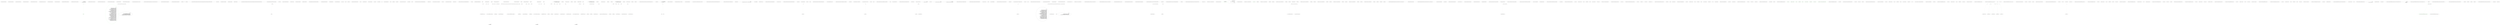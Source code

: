 digraph  {
n0 [cluster="Nancy.ViewEngines.IRenderContext.ParsePath(string)", label="Entry Nancy.ViewEngines.IRenderContext.ParsePath(string)", span="21-21"];
n1 [cluster="Nancy.ViewEngines.IRenderContext.ParsePath(string)", label="Exit Nancy.ViewEngines.IRenderContext.ParsePath(string)", span="21-21"];
n2 [cluster="Nancy.ViewEngines.IRenderContext.HtmlEncode(string)", label="Entry Nancy.ViewEngines.IRenderContext.HtmlEncode(string)", span="28-28"];
n3 [cluster="Nancy.ViewEngines.IRenderContext.HtmlEncode(string)", label="Exit Nancy.ViewEngines.IRenderContext.HtmlEncode(string)", span="28-28"];
n4 [cluster="Nancy.ViewEngines.IRenderContext.LocateView(string, dynamic)", label="Entry Nancy.ViewEngines.IRenderContext.LocateView(string, dynamic)", span="36-36"];
n5 [cluster="Nancy.ViewEngines.IRenderContext.LocateView(string, dynamic)", label="Exit Nancy.ViewEngines.IRenderContext.LocateView(string, dynamic)", span="36-36"];
n6 [cluster="Nancy.ViewEngines.IRenderContext.GetCsrfToken()", label="Entry Nancy.ViewEngines.IRenderContext.GetCsrfToken()", span="44-44"];
n7 [cluster="Nancy.ViewEngines.IRenderContext.GetCsrfToken()", label="Exit Nancy.ViewEngines.IRenderContext.GetCsrfToken()", span="44-44"];
m2_7 [cluster="Nancy.Validation.IModelValidator.Validate(object, Nancy.NancyContext)", file="ModuleExtensions.cs", label="Entry Nancy.Validation.IModelValidator.Validate(object, Nancy.NancyContext)", span="25-25"];
m2_0 [cluster="Nancy.Validation.ModuleExtensions.Validate<T>(Nancy.INancyModule, T)", file="ModuleExtensions.cs", label="Entry Nancy.Validation.ModuleExtensions.Validate<T>(Nancy.INancyModule, T)", span="14-14"];
m2_2 [cluster="Nancy.Validation.ModuleExtensions.Validate<T>(Nancy.INancyModule, T)", file="ModuleExtensions.cs", label="var result = (validator == null) ?\r\n                ModelValidationResult.Valid :\r\n                validator.Validate(instance, module.Context)", span="19-21"];
m2_4 [cluster="Nancy.Validation.ModuleExtensions.Validate<T>(Nancy.INancyModule, T)", color=green, community=0, file="ModuleExtensions.cs", label="return result;", prediction=0, span="25-25"];
m2_5 [cluster="Nancy.Validation.ModuleExtensions.Validate<T>(Nancy.INancyModule, T)", file="ModuleExtensions.cs", label="Exit Nancy.Validation.ModuleExtensions.Validate<T>(Nancy.INancyModule, T)", span="14-14"];
m2_6 [cluster="Nancy.Validation.IModelValidatorLocator.GetValidatorForType(System.Type)", file="ModuleExtensions.cs", label="Entry Nancy.Validation.IModelValidatorLocator.GetValidatorForType(System.Type)", span="14-14"];
m5_9 [cluster="Nancy.Bootstrapper.NancyInternalConfiguration.GetTypeRegistations()", file="NancyInternalConfiguration.cs", label="Entry Nancy.Bootstrapper.NancyInternalConfiguration.GetTypeRegistations()", span="194-194"];
m5_10 [cluster="Nancy.Bootstrapper.NancyInternalConfiguration.GetTypeRegistations()", color=green, community=0, file="NancyInternalConfiguration.cs", label="return new[]\r\n            {\r\n                new TypeRegistration(typeof(IRouteResolver), this.RouteResolver),\r\n                new TypeRegistration(typeof(INancyEngine), this.NancyEngine),\r\n                new TypeRegistration(typeof(IRouteCache), this.RouteCache),\r\n                new TypeRegistration(typeof(IRouteCacheProvider), this.RouteCacheProvider),\r\n                new TypeRegistration(typeof(IRoutePatternMatcher), this.RoutePatternMatcher),\r\n                new TypeRegistration(typeof(IViewLocator), this.ViewLocator),\r\n                new TypeRegistration(typeof(IViewFactory), this.ViewFactory),\r\n                new TypeRegistration(typeof(INancyContextFactory), this.ContextFactory),\r\n                new TypeRegistration(typeof(INancyModuleBuilder), this.NancyModuleBuilder),\r\n                new TypeRegistration(typeof(IResponseFormatterFactory), this.ResponseFormatterFactory),\r\n                new TypeRegistration(typeof(IModelBinderLocator), this.ModelBinderLocator), \r\n                new TypeRegistration(typeof(IBinder), this.Binder), \r\n                new TypeRegistration(typeof(BindingDefaults), this.BindingDefaults), \r\n                new TypeRegistration(typeof(IFieldNameConverter), this.FieldNameConverter), \r\n                new TypeRegistration(typeof(IViewResolver), this.ViewResolver),\r\n                new TypeRegistration(typeof(IViewCache), this.ViewCache),\r\n                new TypeRegistration(typeof(IRenderContextFactory), this.RenderContextFactory),\r\n                new TypeRegistration(typeof(IViewLocationProvider), this.ViewLocationProvider),\r\n                new TypeRegistration(typeof(ICsrfTokenValidator), this.CsrfTokenValidator), \r\n                new TypeRegistration(typeof(IObjectSerializer), this.ObjectSerializer), \r\n                new TypeRegistration(typeof(IModelValidatorLocator), this.ModelValidatorLocator),\r\n                new TypeRegistration(typeof(IRequestTracing), this.RequestTracing),\r\n                new TypeRegistration(typeof(IRouteInvoker), this.RouteInvoker),\r\n                new TypeRegistration(typeof(IRequestDispatcher), this.RequestDispatcher),\r\n                new TypeRegistration(typeof(IDiagnostics), this.Diagnostics), \r\n                new TypeRegistration(typeof(IRouteSegmentExtractor), this.RouteSegmentExtractor),\r\n                new TypeRegistration(typeof(IRouteDescriptionProvider), this.RouteDescriptionProvider),\r\n                new TypeRegistration(typeof(ICultureService), this.CultureService),\r\n                new TypeRegistration(typeof(ITextResource), this.TextResource), \r\n                new TypeRegistration(typeof(IResourceAssemblyProvider), this.ResourceAssemblyProvider), \r\n                new TypeRegistration(typeof(IResourceReader), this.ResourceReader), \r\n                new TypeRegistration(typeof(IStaticContentProvider), this.StaticContentProvider), \r\n                new TypeRegistration(typeof(IRouteResolverTrie), this.RouteResolverTrie), \r\n                new TypeRegistration(typeof(ITrieNodeFactory), this.TrieNodeFactory), \r\n            };", prediction=1, span="196-232"];
m5_11 [cluster="Nancy.Bootstrapper.NancyInternalConfiguration.GetTypeRegistations()", file="NancyInternalConfiguration.cs", label="Exit Nancy.Bootstrapper.NancyInternalConfiguration.GetTypeRegistations()", span="194-194"];
m5_12 [cluster="Nancy.Bootstrapper.TypeRegistration.TypeRegistration(System.Type, System.Type)", file="NancyInternalConfiguration.cs", label="Entry Nancy.Bootstrapper.TypeRegistration.TypeRegistration(System.Type, System.Type)", span="14-14"];
m5_16 [cluster="Nancy.Bootstrapper.CollectionTypeRegistration.CollectionTypeRegistration(System.Type, System.Collections.Generic.IEnumerable<System.Type>)", file="NancyInternalConfiguration.cs", label="Entry Nancy.Bootstrapper.CollectionTypeRegistration.CollectionTypeRegistration(System.Type, System.Collections.Generic.IEnumerable<System.Type>)", span="20-20"];
m5_13 [cluster="Nancy.Bootstrapper.NancyInternalConfiguration.GetCollectionTypeRegistrations()", file="NancyInternalConfiguration.cs", label="Entry Nancy.Bootstrapper.NancyInternalConfiguration.GetCollectionTypeRegistrations()", span="239-239"];
m5_14 [cluster="Nancy.Bootstrapper.NancyInternalConfiguration.GetCollectionTypeRegistrations()", file="NancyInternalConfiguration.cs", label="return new[]\r\n            {\r\n                new CollectionTypeRegistration(typeof(IResponseProcessor), this.ResponseProcessors), \r\n                new CollectionTypeRegistration(typeof(ISerializer), this.Serializers), \r\n                new CollectionTypeRegistration(typeof(IStatusCodeHandler), this.StatusCodeHandlers), \r\n                new CollectionTypeRegistration(typeof(IDiagnosticsProvider), this.InteractiveDiagnosticProviders),\r\n                new CollectionTypeRegistration(typeof(IRouteSegmentConstraint), this.RouteSegmentConstraints), \r\n            };", span="241-248"];
m5_15 [cluster="Nancy.Bootstrapper.NancyInternalConfiguration.GetCollectionTypeRegistrations()", file="NancyInternalConfiguration.cs", label="Exit Nancy.Bootstrapper.NancyInternalConfiguration.GetCollectionTypeRegistrations()", span="239-239"];
m5_17 [file="NancyInternalConfiguration.cs", label="Nancy.Bootstrapper.NancyInternalConfiguration", span=""];
m6_0 [cluster="lambda expression", file="NancyOptions.cs", label="Entry lambda expression", span="24-24"];
m6_1 [cluster="lambda expression", file="NancyOptions.cs", label=false, span="24-24"];
m6_2 [cluster="lambda expression", file="NancyOptions.cs", label="Exit lambda expression", span="24-24"];
m7_0 [cluster="Nancy.Routing.DefaultNancyModuleBuilder.DefaultNancyModuleBuilder(Nancy.ViewEngines.IViewFactory, Nancy.IResponseFormatterFactory, Nancy.ModelBinding.IModelBinderLocator, Nancy.Validation.IModelValidatorLocator)", file="NancyOptionsExtensions.cs", label="Entry Nancy.Routing.DefaultNancyModuleBuilder.DefaultNancyModuleBuilder(Nancy.ViewEngines.IViewFactory, Nancy.IResponseFormatterFactory, Nancy.ModelBinding.IModelBinderLocator, Nancy.Validation.IModelValidatorLocator)", span="23-23"];
m7_1 [cluster="Nancy.Routing.DefaultNancyModuleBuilder.DefaultNancyModuleBuilder(Nancy.ViewEngines.IViewFactory, Nancy.IResponseFormatterFactory, Nancy.ModelBinding.IModelBinderLocator, Nancy.Validation.IModelValidatorLocator)", file="NancyOptionsExtensions.cs", label="this.viewFactory = viewFactory", span="25-25"];
m7_2 [cluster="Nancy.Routing.DefaultNancyModuleBuilder.DefaultNancyModuleBuilder(Nancy.ViewEngines.IViewFactory, Nancy.IResponseFormatterFactory, Nancy.ModelBinding.IModelBinderLocator, Nancy.Validation.IModelValidatorLocator)", file="NancyOptionsExtensions.cs", label="this.responseFormatterFactory = responseFormatterFactory", span="26-26"];
m7_3 [cluster="Nancy.Routing.DefaultNancyModuleBuilder.DefaultNancyModuleBuilder(Nancy.ViewEngines.IViewFactory, Nancy.IResponseFormatterFactory, Nancy.ModelBinding.IModelBinderLocator, Nancy.Validation.IModelValidatorLocator)", file="NancyOptionsExtensions.cs", label="this.modelBinderLocator = modelBinderLocator", span="27-27"];
m7_4 [cluster="Nancy.Routing.DefaultNancyModuleBuilder.DefaultNancyModuleBuilder(Nancy.ViewEngines.IViewFactory, Nancy.IResponseFormatterFactory, Nancy.ModelBinding.IModelBinderLocator, Nancy.Validation.IModelValidatorLocator)", file="NancyOptionsExtensions.cs", label="this.validatorLocator = validatorLocator", span="28-28"];
m7_5 [cluster="Nancy.Routing.DefaultNancyModuleBuilder.DefaultNancyModuleBuilder(Nancy.ViewEngines.IViewFactory, Nancy.IResponseFormatterFactory, Nancy.ModelBinding.IModelBinderLocator, Nancy.Validation.IModelValidatorLocator)", file="NancyOptionsExtensions.cs", label="Exit Nancy.Routing.DefaultNancyModuleBuilder.DefaultNancyModuleBuilder(Nancy.ViewEngines.IViewFactory, Nancy.IResponseFormatterFactory, Nancy.ModelBinding.IModelBinderLocator, Nancy.Validation.IModelValidatorLocator)", span="23-23"];
m7_6 [cluster="Nancy.Routing.DefaultNancyModuleBuilder.BuildModule(Nancy.NancyModule, Nancy.NancyContext)", file="NancyOptionsExtensions.cs", label="Entry Nancy.Routing.DefaultNancyModuleBuilder.BuildModule(Nancy.NancyModule, Nancy.NancyContext)", span="37-37"];
m7_7 [cluster="Nancy.Routing.DefaultNancyModuleBuilder.BuildModule(Nancy.NancyModule, Nancy.NancyContext)", file="NancyOptionsExtensions.cs", label="module.Context = context", span="39-39"];
m7_8 [cluster="Nancy.Routing.DefaultNancyModuleBuilder.BuildModule(Nancy.NancyModule, Nancy.NancyContext)", file="NancyOptionsExtensions.cs", label="module.Response = this.responseFormatterFactory.Create(context)", span="40-40"];
m7_9 [cluster="Nancy.Routing.DefaultNancyModuleBuilder.BuildModule(Nancy.NancyModule, Nancy.NancyContext)", file="NancyOptionsExtensions.cs", label="module.ViewFactory = this.viewFactory", span="41-41"];
m7_10 [cluster="Nancy.Routing.DefaultNancyModuleBuilder.BuildModule(Nancy.NancyModule, Nancy.NancyContext)", file="NancyOptionsExtensions.cs", label="module.ModelBinderLocator = this.modelBinderLocator", span="42-42"];
m7_11 [cluster="Nancy.Routing.DefaultNancyModuleBuilder.BuildModule(Nancy.NancyModule, Nancy.NancyContext)", file="NancyOptionsExtensions.cs", label="module.ValidatorLocator = this.validatorLocator", span="43-43"];
m7_12 [cluster="Nancy.Routing.DefaultNancyModuleBuilder.BuildModule(Nancy.NancyModule, Nancy.NancyContext)", file="NancyOptionsExtensions.cs", label="return module;", span="45-45"];
m7_13 [cluster="Nancy.Routing.DefaultNancyModuleBuilder.BuildModule(Nancy.NancyModule, Nancy.NancyContext)", file="NancyOptionsExtensions.cs", label="Exit Nancy.Routing.DefaultNancyModuleBuilder.BuildModule(Nancy.NancyModule, Nancy.NancyContext)", span="37-37"];
m7_14 [cluster="Nancy.IResponseFormatterFactory.Create(Nancy.NancyContext)", file="NancyOptionsExtensions.cs", label="Entry Nancy.IResponseFormatterFactory.Create(Nancy.NancyContext)", span="12-12"];
m7_15 [file="NancyOptionsExtensions.cs", label="Nancy.Routing.DefaultNancyModuleBuilder", span=""];
m9_77 [cluster="System.Net.WebResponse.GetResponseStream()", file="NancyWcfGenericServiceFixture.cs", label="Entry System.Net.WebResponse.GetResponseStream()", span="0-0"];
m9_59 [cluster="System.Uri.Uri(string)", file="NancyWcfGenericServiceFixture.cs", label="Entry System.Uri.Uri(string)", span="0-0"];
m9_107 [cluster="Unk.Equal", file="NancyWcfGenericServiceFixture.cs", label="Entry Unk.Equal", span=""];
m9_60 [cluster="Nancy.Url.ToString()", file="NancyWcfGenericServiceFixture.cs", label="Entry Nancy.Url.ToString()", span="100-100"];
m9_132 [cluster="Nancy.Tests.xUnitExtensions.SkipException.SkipException(string)", file="NancyWcfGenericServiceFixture.cs", label="Entry Nancy.Tests.xUnitExtensions.SkipException.SkipException(string)", span="9-9"];
m9_29 [cluster="Unk.Invokes", file="NancyWcfGenericServiceFixture.cs", label="Entry Unk.Invokes", span=""];
m9_31 [cluster="Unk.CreateAndOpenWebServiceHost", file="NancyWcfGenericServiceFixture.cs", label="Entry Unk.CreateAndOpenWebServiceHost", span=""];
m9_10 [cluster="System.Net.WebRequest.GetResponse()", file="NancyWcfGenericServiceFixture.cs", label="Entry System.Net.WebRequest.GetResponse()", span="0-0"];
m9_127 [cluster="WebServiceHost.cstr", file="NancyWcfGenericServiceFixture.cs", label="Entry WebServiceHost.cstr", span=""];
m9_11 [cluster="object.ShouldEqual(object)", file="NancyWcfGenericServiceFixture.cs", label="Entry object.ShouldEqual(object)", span="95-95"];
m9_27 [cluster="Unk.>", file="NancyWcfGenericServiceFixture.cs", label="Entry Unk.>", span=""];
m9_90 [cluster="System.Net.WebRequest.GetRequestStream()", file="NancyWcfGenericServiceFixture.cs", label="Entry System.Net.WebRequest.GetRequestStream()", span="0-0"];
m9_131 [cluster="Unk.Open", file="NancyWcfGenericServiceFixture.cs", label="Entry Unk.Open", span=""];
m9_36 [cluster="Unk.HandleRequest", file="NancyWcfGenericServiceFixture.cs", label="Entry Unk.HandleRequest", span=""];
m9_129 [cluster="WebHttpBinding.cstr", file="NancyWcfGenericServiceFixture.cs", label="Entry WebHttpBinding.cstr", span=""];
m9_89 [cluster="System.IO.StreamWriter.StreamWriter(System.IO.Stream)", file="NancyWcfGenericServiceFixture.cs", label="Entry System.IO.StreamWriter.StreamWriter(System.IO.Stream)", span="0-0"];
m9_130 [cluster="Unk.AddServiceEndpoint", file="NancyWcfGenericServiceFixture.cs", label="Entry Unk.AddServiceEndpoint", span=""];
m9_28 [cluster="Unk.CallTo", file="NancyWcfGenericServiceFixture.cs", label="Entry Unk.CallTo", span=""];
m9_0 [cluster="Nancy.Hosting.Wcf.Tests.NancyWcfGenericServiceFixture.Should_be_able_to_get_any_header_from_selfhost()", file="NancyWcfGenericServiceFixture.cs", label="Entry Nancy.Hosting.Wcf.Tests.NancyWcfGenericServiceFixture.Should_be_able_to_get_any_header_from_selfhost()", span="25-25"];
m9_1 [cluster="Nancy.Hosting.Wcf.Tests.NancyWcfGenericServiceFixture.Should_be_able_to_get_any_header_from_selfhost()", file="NancyWcfGenericServiceFixture.cs", label="CreateAndOpenWebServiceHost()", span="28-28"];
m9_2 [cluster="Nancy.Hosting.Wcf.Tests.NancyWcfGenericServiceFixture.Should_be_able_to_get_any_header_from_selfhost()", file="NancyWcfGenericServiceFixture.cs", label="var request = WebRequest.Create(new Uri(BaseUri, ''rel/header/?query=value''))", span="30-30"];
m9_3 [cluster="Nancy.Hosting.Wcf.Tests.NancyWcfGenericServiceFixture.Should_be_able_to_get_any_header_from_selfhost()", file="NancyWcfGenericServiceFixture.cs", label="request.Method = ''GET''", span="31-31"];
m9_4 [cluster="Nancy.Hosting.Wcf.Tests.NancyWcfGenericServiceFixture.Should_be_able_to_get_any_header_from_selfhost()", file="NancyWcfGenericServiceFixture.cs", label="var header = request.GetResponse().Headers[''X-Some-Header'']", span="34-34"];
m9_5 [cluster="Nancy.Hosting.Wcf.Tests.NancyWcfGenericServiceFixture.Should_be_able_to_get_any_header_from_selfhost()", file="NancyWcfGenericServiceFixture.cs", label="header.ShouldEqual(''Some value'')", span="37-37"];
m9_6 [cluster="Nancy.Hosting.Wcf.Tests.NancyWcfGenericServiceFixture.Should_be_able_to_get_any_header_from_selfhost()", file="NancyWcfGenericServiceFixture.cs", label="Exit Nancy.Hosting.Wcf.Tests.NancyWcfGenericServiceFixture.Should_be_able_to_get_any_header_from_selfhost()", span="25-25"];
m9_43 [cluster="Unk.GetEngine", file="NancyWcfGenericServiceFixture.cs", label="Entry Unk.GetEngine", span=""];
m9_126 [cluster="Nancy.DefaultNancyBootstrapper.DefaultNancyBootstrapper()", file="NancyWcfGenericServiceFixture.cs", label="Entry Nancy.DefaultNancyBootstrapper.DefaultNancyBootstrapper()", span="16-16"];
m9_114 [cluster="lambda expression", file="NancyWcfGenericServiceFixture.cs", label="Entry lambda expression", span="160-160"];
m9_34 [cluster="lambda expression", file="NancyWcfGenericServiceFixture.cs", label="fakeEngine.HandleRequest(A<Request>.Ignored)", span="47-47"];
m9_33 [cluster="lambda expression", file="NancyWcfGenericServiceFixture.cs", label="Entry lambda expression", span="47-47"];
m9_37 [cluster="lambda expression", file="NancyWcfGenericServiceFixture.cs", label="Entry lambda expression", span="48-48"];
m9_41 [cluster="lambda expression", file="NancyWcfGenericServiceFixture.cs", label="fakeBootstrapper.GetEngine()", span="50-50"];
m9_40 [cluster="lambda expression", file="NancyWcfGenericServiceFixture.cs", label="Entry lambda expression", span="50-50"];
m9_35 [cluster="lambda expression", file="NancyWcfGenericServiceFixture.cs", label="Exit lambda expression", span="47-47"];
m9_38 [cluster="lambda expression", file="NancyWcfGenericServiceFixture.cs", label="nancyRequest = (Request)f.Arguments[0]", span="48-48"];
m9_39 [cluster="lambda expression", file="NancyWcfGenericServiceFixture.cs", label="Exit lambda expression", span="48-48"];
m9_42 [cluster="lambda expression", file="NancyWcfGenericServiceFixture.cs", label="Exit lambda expression", span="50-50"];
m9_62 [cluster="lambda expression", file="NancyWcfGenericServiceFixture.cs", label="fakeEngine.HandleRequest(A<Request>.Ignored)", span="80-80"];
m9_61 [cluster="lambda expression", file="NancyWcfGenericServiceFixture.cs", label="Entry lambda expression", span="80-80"];
m9_64 [cluster="lambda expression", file="NancyWcfGenericServiceFixture.cs", label="Entry lambda expression", span="81-81"];
m9_68 [cluster="lambda expression", file="NancyWcfGenericServiceFixture.cs", label="fakeBootstrapper.GetEngine()", span="83-83"];
m9_67 [cluster="lambda expression", file="NancyWcfGenericServiceFixture.cs", label="Entry lambda expression", span="83-83"];
m9_63 [cluster="lambda expression", file="NancyWcfGenericServiceFixture.cs", label="Exit lambda expression", span="80-80"];
m9_65 [cluster="lambda expression", file="NancyWcfGenericServiceFixture.cs", label="nancyRequest = (Request) f.Arguments[0]", span="81-81"];
m9_66 [cluster="lambda expression", file="NancyWcfGenericServiceFixture.cs", label="Exit lambda expression", span="81-81"];
m9_69 [cluster="lambda expression", file="NancyWcfGenericServiceFixture.cs", label="Exit lambda expression", span="83-83"];
m9_109 [cluster="lambda expression", file="NancyWcfGenericServiceFixture.cs", label="fakeEngine.HandleRequest(A<Request>.Ignored)", span="158-158"];
m9_115 [cluster="lambda expression", file="NancyWcfGenericServiceFixture.cs", label="fakeBootstrapper.GetEngine()", span="160-160"];
m9_108 [cluster="lambda expression", file="NancyWcfGenericServiceFixture.cs", label="Entry lambda expression", span="158-158"];
m9_111 [cluster="lambda expression", file="NancyWcfGenericServiceFixture.cs", label="Entry lambda expression", span="159-159"];
m9_110 [cluster="lambda expression", file="NancyWcfGenericServiceFixture.cs", label="Exit lambda expression", span="158-158"];
m9_112 [cluster="lambda expression", file="NancyWcfGenericServiceFixture.cs", label="nancyRequest = (Request)f.Arguments[0]", span="159-159"];
m9_113 [cluster="lambda expression", file="NancyWcfGenericServiceFixture.cs", label="Exit lambda expression", span="159-159"];
m9_116 [cluster="lambda expression", file="NancyWcfGenericServiceFixture.cs", label="Exit lambda expression", span="160-160"];
m9_7 [cluster="Nancy.Hosting.Wcf.Tests.NancyWcfGenericServiceFixture.CreateAndOpenWebServiceHost(Nancy.Bootstrapper.INancyBootstrapper, System.Uri)", file="NancyWcfGenericServiceFixture.cs", label="Entry Nancy.Hosting.Wcf.Tests.NancyWcfGenericServiceFixture.CreateAndOpenWebServiceHost(Nancy.Bootstrapper.INancyBootstrapper, System.Uri)", span="184-184"];
m9_117 [cluster="Nancy.Hosting.Wcf.Tests.NancyWcfGenericServiceFixture.CreateAndOpenWebServiceHost(Nancy.Bootstrapper.INancyBootstrapper, System.Uri)", file="NancyWcfGenericServiceFixture.cs", label="nancyBootstrapper == null", span="186-186"];
m9_119 [cluster="Nancy.Hosting.Wcf.Tests.NancyWcfGenericServiceFixture.CreateAndOpenWebServiceHost(Nancy.Bootstrapper.INancyBootstrapper, System.Uri)", file="NancyWcfGenericServiceFixture.cs", label="var host = new WebServiceHost(\r\n                new NancyWcfGenericService(nancyBootstrapper),\r\n                baseUri ?? BaseUri)", span="191-193"];
m9_118 [cluster="Nancy.Hosting.Wcf.Tests.NancyWcfGenericServiceFixture.CreateAndOpenWebServiceHost(Nancy.Bootstrapper.INancyBootstrapper, System.Uri)", file="NancyWcfGenericServiceFixture.cs", label="nancyBootstrapper = new DefaultNancyBootstrapper()", span="188-188"];
m9_120 [cluster="Nancy.Hosting.Wcf.Tests.NancyWcfGenericServiceFixture.CreateAndOpenWebServiceHost(Nancy.Bootstrapper.INancyBootstrapper, System.Uri)", file="NancyWcfGenericServiceFixture.cs", label="host.AddServiceEndpoint(typeof (NancyWcfGenericService), new WebHttpBinding(), '''')", span="195-195"];
m9_121 [cluster="Nancy.Hosting.Wcf.Tests.NancyWcfGenericServiceFixture.CreateAndOpenWebServiceHost(Nancy.Bootstrapper.INancyBootstrapper, System.Uri)", file="NancyWcfGenericServiceFixture.cs", label="host.Open()", span="198-198"];
m9_124 [cluster="Nancy.Hosting.Wcf.Tests.NancyWcfGenericServiceFixture.CreateAndOpenWebServiceHost(Nancy.Bootstrapper.INancyBootstrapper, System.Uri)", file="NancyWcfGenericServiceFixture.cs", label="return host;", span="205-205"];
m9_122 [cluster="Nancy.Hosting.Wcf.Tests.NancyWcfGenericServiceFixture.CreateAndOpenWebServiceHost(Nancy.Bootstrapper.INancyBootstrapper, System.Uri)", file="NancyWcfGenericServiceFixture.cs", label="System.ServiceModel.AddressAccessDeniedException", span="200-200"];
m9_123 [cluster="Nancy.Hosting.Wcf.Tests.NancyWcfGenericServiceFixture.CreateAndOpenWebServiceHost(Nancy.Bootstrapper.INancyBootstrapper, System.Uri)", file="NancyWcfGenericServiceFixture.cs", label="throw new SkipException(''Skipped due to no Administrator access - please see test fixture for more information.'');", span="202-202"];
m9_125 [cluster="Nancy.Hosting.Wcf.Tests.NancyWcfGenericServiceFixture.CreateAndOpenWebServiceHost(Nancy.Bootstrapper.INancyBootstrapper, System.Uri)", file="NancyWcfGenericServiceFixture.cs", label="Exit Nancy.Hosting.Wcf.Tests.NancyWcfGenericServiceFixture.CreateAndOpenWebServiceHost(Nancy.Bootstrapper.INancyBootstrapper, System.Uri)", span="184-184"];
m9_70 [cluster="Nancy.Hosting.Wcf.Tests.NancyWcfGenericServiceFixture.Should_be_able_to_get_from_selfhost()", file="NancyWcfGenericServiceFixture.cs", label="Entry Nancy.Hosting.Wcf.Tests.NancyWcfGenericServiceFixture.Should_be_able_to_get_from_selfhost()", span="109-109"];
m9_71 [cluster="Nancy.Hosting.Wcf.Tests.NancyWcfGenericServiceFixture.Should_be_able_to_get_from_selfhost()", file="NancyWcfGenericServiceFixture.cs", label="CreateAndOpenWebServiceHost()", span="112-112"];
m9_72 [cluster="Nancy.Hosting.Wcf.Tests.NancyWcfGenericServiceFixture.Should_be_able_to_get_from_selfhost()", file="NancyWcfGenericServiceFixture.cs", label="var reader =\r\n                    new StreamReader(WebRequest.Create(new Uri(BaseUri, ''rel'')).GetResponse().GetResponseStream())", span="114-115"];
m9_73 [cluster="Nancy.Hosting.Wcf.Tests.NancyWcfGenericServiceFixture.Should_be_able_to_get_from_selfhost()", file="NancyWcfGenericServiceFixture.cs", label="var response = reader.ReadToEnd()", span="118-118"];
m9_74 [cluster="Nancy.Hosting.Wcf.Tests.NancyWcfGenericServiceFixture.Should_be_able_to_get_from_selfhost()", file="NancyWcfGenericServiceFixture.cs", label="response.ShouldEqual(''This is the site route'')", span="121-121"];
m9_75 [cluster="Nancy.Hosting.Wcf.Tests.NancyWcfGenericServiceFixture.Should_be_able_to_get_from_selfhost()", file="NancyWcfGenericServiceFixture.cs", label="Exit Nancy.Hosting.Wcf.Tests.NancyWcfGenericServiceFixture.Should_be_able_to_get_from_selfhost()", span="109-109"];
m9_91 [cluster="System.IO.StreamWriter.Write(string)", file="NancyWcfGenericServiceFixture.cs", label="Entry System.IO.StreamWriter.Write(string)", span="0-0"];
m9_92 [cluster="Nancy.Hosting.Wcf.Tests.NancyWcfGenericServiceFixture.Should_nancyrequest_contain_hostname_port_and_scheme()", file="NancyWcfGenericServiceFixture.cs", label="Entry Nancy.Hosting.Wcf.Tests.NancyWcfGenericServiceFixture.Should_nancyrequest_contain_hostname_port_and_scheme()", span="151-151"];
m9_93 [cluster="Nancy.Hosting.Wcf.Tests.NancyWcfGenericServiceFixture.Should_nancyrequest_contain_hostname_port_and_scheme()", file="NancyWcfGenericServiceFixture.cs", label="Request nancyRequest = null", span="154-154"];
m9_94 [cluster="Nancy.Hosting.Wcf.Tests.NancyWcfGenericServiceFixture.Should_nancyrequest_contain_hostname_port_and_scheme()", file="NancyWcfGenericServiceFixture.cs", label="var fakeEngine = A.Fake<INancyEngine>()", span="155-155"];
m9_95 [cluster="Nancy.Hosting.Wcf.Tests.NancyWcfGenericServiceFixture.Should_nancyrequest_contain_hostname_port_and_scheme()", file="NancyWcfGenericServiceFixture.cs", label="var fakeBootstrapper = A.Fake<INancyBootstrapper>()", span="156-156"];
m9_96 [cluster="Nancy.Hosting.Wcf.Tests.NancyWcfGenericServiceFixture.Should_nancyrequest_contain_hostname_port_and_scheme()", file="NancyWcfGenericServiceFixture.cs", label="A.CallTo(() => fakeEngine.HandleRequest(A<Request>.Ignored))\r\n                .Invokes((f) => nancyRequest = (Request)f.Arguments[0])", span="158-159"];
m9_97 [cluster="Nancy.Hosting.Wcf.Tests.NancyWcfGenericServiceFixture.Should_nancyrequest_contain_hostname_port_and_scheme()", file="NancyWcfGenericServiceFixture.cs", label="A.CallTo(() => fakeBootstrapper.GetEngine()).Returns(fakeEngine)", span="160-160"];
m9_98 [cluster="Nancy.Hosting.Wcf.Tests.NancyWcfGenericServiceFixture.Should_nancyrequest_contain_hostname_port_and_scheme()", file="NancyWcfGenericServiceFixture.cs", label="CreateAndOpenWebServiceHost(fakeBootstrapper)", span="163-163"];
m9_103 [cluster="Nancy.Hosting.Wcf.Tests.NancyWcfGenericServiceFixture.Should_nancyrequest_contain_hostname_port_and_scheme()", file="NancyWcfGenericServiceFixture.cs", label="Assert.Equal(56297, nancyRequest.Url.Port)", span="179-179"];
m9_104 [cluster="Nancy.Hosting.Wcf.Tests.NancyWcfGenericServiceFixture.Should_nancyrequest_contain_hostname_port_and_scheme()", file="NancyWcfGenericServiceFixture.cs", label="Assert.Equal(''localhost'', nancyRequest.Url.HostName)", span="180-180"];
m9_105 [cluster="Nancy.Hosting.Wcf.Tests.NancyWcfGenericServiceFixture.Should_nancyrequest_contain_hostname_port_and_scheme()", file="NancyWcfGenericServiceFixture.cs", label="Assert.Equal(''http'', nancyRequest.Url.Scheme)", span="181-181"];
m9_99 [cluster="Nancy.Hosting.Wcf.Tests.NancyWcfGenericServiceFixture.Should_nancyrequest_contain_hostname_port_and_scheme()", file="NancyWcfGenericServiceFixture.cs", label="var request = WebRequest.Create(BaseUri)", span="165-165"];
m9_100 [cluster="Nancy.Hosting.Wcf.Tests.NancyWcfGenericServiceFixture.Should_nancyrequest_contain_hostname_port_and_scheme()", file="NancyWcfGenericServiceFixture.cs", label="request.Method = ''GET''", span="166-166"];
m9_101 [cluster="Nancy.Hosting.Wcf.Tests.NancyWcfGenericServiceFixture.Should_nancyrequest_contain_hostname_port_and_scheme()", file="NancyWcfGenericServiceFixture.cs", label="request.GetResponse()", span="170-170"];
m9_102 [cluster="Nancy.Hosting.Wcf.Tests.NancyWcfGenericServiceFixture.Should_nancyrequest_contain_hostname_port_and_scheme()", file="NancyWcfGenericServiceFixture.cs", label=WebException, span="172-172"];
m9_106 [cluster="Nancy.Hosting.Wcf.Tests.NancyWcfGenericServiceFixture.Should_nancyrequest_contain_hostname_port_and_scheme()", file="NancyWcfGenericServiceFixture.cs", label="Exit Nancy.Hosting.Wcf.Tests.NancyWcfGenericServiceFixture.Should_nancyrequest_contain_hostname_port_and_scheme()", span="151-151"];
m9_76 [cluster="System.IO.StreamReader.StreamReader(System.IO.Stream)", file="NancyWcfGenericServiceFixture.cs", label="Entry System.IO.StreamReader.StreamReader(System.IO.Stream)", span="0-0"];
m9_44 [cluster="Nancy.Hosting.Wcf.Tests.NancyWcfGenericServiceFixture.Should_set_path_and_url_correctly_without_trailing_slash()", file="NancyWcfGenericServiceFixture.cs", label="Entry Nancy.Hosting.Wcf.Tests.NancyWcfGenericServiceFixture.Should_set_path_and_url_correctly_without_trailing_slash()", span="75-75"];
m9_45 [cluster="Nancy.Hosting.Wcf.Tests.NancyWcfGenericServiceFixture.Should_set_path_and_url_correctly_without_trailing_slash()", file="NancyWcfGenericServiceFixture.cs", label="Request nancyRequest = null", span="78-78"];
m9_46 [cluster="Nancy.Hosting.Wcf.Tests.NancyWcfGenericServiceFixture.Should_set_path_and_url_correctly_without_trailing_slash()", file="NancyWcfGenericServiceFixture.cs", label="var fakeEngine = A.Fake<INancyEngine>()", span="79-79"];
m9_47 [cluster="Nancy.Hosting.Wcf.Tests.NancyWcfGenericServiceFixture.Should_set_path_and_url_correctly_without_trailing_slash()", file="NancyWcfGenericServiceFixture.cs", label="A.CallTo(() => fakeEngine.HandleRequest(A<Request>.Ignored))\r\n                .Invokes((f) => nancyRequest = (Request) f.Arguments[0])", span="80-81"];
m9_49 [cluster="Nancy.Hosting.Wcf.Tests.NancyWcfGenericServiceFixture.Should_set_path_and_url_correctly_without_trailing_slash()", file="NancyWcfGenericServiceFixture.cs", label="A.CallTo(() => fakeBootstrapper.GetEngine()).Returns(fakeEngine)", span="83-83"];
m9_48 [cluster="Nancy.Hosting.Wcf.Tests.NancyWcfGenericServiceFixture.Should_set_path_and_url_correctly_without_trailing_slash()", file="NancyWcfGenericServiceFixture.cs", label="var fakeBootstrapper = A.Fake<INancyBootstrapper>()", span="82-82"];
m9_56 [cluster="Nancy.Hosting.Wcf.Tests.NancyWcfGenericServiceFixture.Should_set_path_and_url_correctly_without_trailing_slash()", file="NancyWcfGenericServiceFixture.cs", label="nancyRequest.Path.ShouldEqual(''/test/stuff'')", span="104-104"];
m9_57 [cluster="Nancy.Hosting.Wcf.Tests.NancyWcfGenericServiceFixture.Should_set_path_and_url_correctly_without_trailing_slash()", file="NancyWcfGenericServiceFixture.cs", label="nancyRequest.Url.ToString().ShouldEqual(''http://localhost:56297/base/test/stuff'')", span="105-105"];
m9_51 [cluster="Nancy.Hosting.Wcf.Tests.NancyWcfGenericServiceFixture.Should_set_path_and_url_correctly_without_trailing_slash()", file="NancyWcfGenericServiceFixture.cs", label="CreateAndOpenWebServiceHost(fakeBootstrapper, baseUriWithoutTrailingSlash)", span="88-88"];
m9_50 [cluster="Nancy.Hosting.Wcf.Tests.NancyWcfGenericServiceFixture.Should_set_path_and_url_correctly_without_trailing_slash()", file="NancyWcfGenericServiceFixture.cs", label="var baseUriWithoutTrailingSlash = new Uri(''http://localhost:56297/base'')", span="85-85"];
m9_52 [cluster="Nancy.Hosting.Wcf.Tests.NancyWcfGenericServiceFixture.Should_set_path_and_url_correctly_without_trailing_slash()", file="NancyWcfGenericServiceFixture.cs", label="var request = WebRequest.Create(new Uri(BaseUri, ''test/stuff''))", span="90-90"];
m9_53 [cluster="Nancy.Hosting.Wcf.Tests.NancyWcfGenericServiceFixture.Should_set_path_and_url_correctly_without_trailing_slash()", file="NancyWcfGenericServiceFixture.cs", label="request.Method = ''GET''", span="91-91"];
m9_54 [cluster="Nancy.Hosting.Wcf.Tests.NancyWcfGenericServiceFixture.Should_set_path_and_url_correctly_without_trailing_slash()", file="NancyWcfGenericServiceFixture.cs", label="request.GetResponse()", span="95-95"];
m9_55 [cluster="Nancy.Hosting.Wcf.Tests.NancyWcfGenericServiceFixture.Should_set_path_and_url_correctly_without_trailing_slash()", file="NancyWcfGenericServiceFixture.cs", label=WebException, span="97-97"];
m9_58 [cluster="Nancy.Hosting.Wcf.Tests.NancyWcfGenericServiceFixture.Should_set_path_and_url_correctly_without_trailing_slash()", file="NancyWcfGenericServiceFixture.cs", label="Exit Nancy.Hosting.Wcf.Tests.NancyWcfGenericServiceFixture.Should_set_path_and_url_correctly_without_trailing_slash()", span="75-75"];
m9_32 [cluster="Unk.True", file="NancyWcfGenericServiceFixture.cs", label="Entry Unk.True", span=""];
m9_9 [cluster="System.Net.WebRequest.Create(System.Uri)", file="NancyWcfGenericServiceFixture.cs", label="Entry System.Net.WebRequest.Create(System.Uri)", span="0-0"];
m9_79 [cluster="Nancy.Hosting.Wcf.Tests.NancyWcfGenericServiceFixture.Should_be_able_to_post_body_to_selfhost()", file="NancyWcfGenericServiceFixture.cs", label="Entry Nancy.Hosting.Wcf.Tests.NancyWcfGenericServiceFixture.Should_be_able_to_post_body_to_selfhost()", span="126-126"];
m9_80 [cluster="Nancy.Hosting.Wcf.Tests.NancyWcfGenericServiceFixture.Should_be_able_to_post_body_to_selfhost()", file="NancyWcfGenericServiceFixture.cs", label="CreateAndOpenWebServiceHost()", span="129-129"];
m9_81 [cluster="Nancy.Hosting.Wcf.Tests.NancyWcfGenericServiceFixture.Should_be_able_to_post_body_to_selfhost()", file="NancyWcfGenericServiceFixture.cs", label="string testBody = ''This is the body of the request''", span="131-131"];
m9_82 [cluster="Nancy.Hosting.Wcf.Tests.NancyWcfGenericServiceFixture.Should_be_able_to_post_body_to_selfhost()", file="NancyWcfGenericServiceFixture.cs", label="var request = \r\n                    WebRequest.Create(new Uri(BaseUri, ''rel''))", span="133-134"];
m9_85 [cluster="Nancy.Hosting.Wcf.Tests.NancyWcfGenericServiceFixture.Should_be_able_to_post_body_to_selfhost()", file="NancyWcfGenericServiceFixture.cs", label="writer.Write(testBody)", span="139-139"];
m9_87 [cluster="Nancy.Hosting.Wcf.Tests.NancyWcfGenericServiceFixture.Should_be_able_to_post_body_to_selfhost()", file="NancyWcfGenericServiceFixture.cs", label="responseBody.ShouldEqual(testBody)", span="146-146"];
m9_83 [cluster="Nancy.Hosting.Wcf.Tests.NancyWcfGenericServiceFixture.Should_be_able_to_post_body_to_selfhost()", file="NancyWcfGenericServiceFixture.cs", label="request.Method = ''POST''", span="135-135"];
m9_84 [cluster="Nancy.Hosting.Wcf.Tests.NancyWcfGenericServiceFixture.Should_be_able_to_post_body_to_selfhost()", file="NancyWcfGenericServiceFixture.cs", label="var writer = \r\n                    new StreamWriter(request.GetRequestStream()) {AutoFlush = true}", span="137-138"];
m9_86 [cluster="Nancy.Hosting.Wcf.Tests.NancyWcfGenericServiceFixture.Should_be_able_to_post_body_to_selfhost()", file="NancyWcfGenericServiceFixture.cs", label="var responseBody = \r\n                    new StreamReader(request.GetResponse().GetResponseStream()).ReadToEnd()", span="142-143"];
m9_88 [cluster="Nancy.Hosting.Wcf.Tests.NancyWcfGenericServiceFixture.Should_be_able_to_post_body_to_selfhost()", file="NancyWcfGenericServiceFixture.cs", label="Exit Nancy.Hosting.Wcf.Tests.NancyWcfGenericServiceFixture.Should_be_able_to_post_body_to_selfhost()", span="126-126"];
m9_128 [cluster="Nancy.Hosting.Wcf.NancyWcfGenericService.NancyWcfGenericService(Nancy.Bootstrapper.INancyBootstrapper)", file="NancyWcfGenericServiceFixture.cs", label="Entry Nancy.Hosting.Wcf.NancyWcfGenericService.NancyWcfGenericService(Nancy.Bootstrapper.INancyBootstrapper)", span="39-39"];
m9_8 [cluster="System.Uri.Uri(System.Uri, string)", file="NancyWcfGenericServiceFixture.cs", label="Entry System.Uri.Uri(System.Uri, string)", span="0-0"];
m9_30 [cluster="Unk.Returns", file="NancyWcfGenericServiceFixture.cs", label="Entry Unk.Returns", span=""];
m9_78 [cluster="System.IO.StreamReader.ReadToEnd()", file="NancyWcfGenericServiceFixture.cs", label="Entry System.IO.StreamReader.ReadToEnd()", span="0-0"];
m9_12 [cluster="Nancy.Hosting.Wcf.Tests.NancyWcfGenericServiceFixture.Should_set_query_string_and_uri_correctly()", file="NancyWcfGenericServiceFixture.cs", label="Entry Nancy.Hosting.Wcf.Tests.NancyWcfGenericServiceFixture.Should_set_query_string_and_uri_correctly()", span="42-42"];
m9_13 [cluster="Nancy.Hosting.Wcf.Tests.NancyWcfGenericServiceFixture.Should_set_query_string_and_uri_correctly()", file="NancyWcfGenericServiceFixture.cs", label="Request nancyRequest = null", span="45-45"];
m9_14 [cluster="Nancy.Hosting.Wcf.Tests.NancyWcfGenericServiceFixture.Should_set_query_string_and_uri_correctly()", file="NancyWcfGenericServiceFixture.cs", label="var fakeEngine = A.Fake<INancyEngine>()", span="46-46"];
m9_15 [cluster="Nancy.Hosting.Wcf.Tests.NancyWcfGenericServiceFixture.Should_set_query_string_and_uri_correctly()", file="NancyWcfGenericServiceFixture.cs", label="A.CallTo(() => fakeEngine.HandleRequest(A<Request>.Ignored))\r\n                .Invokes((f) => nancyRequest = (Request)f.Arguments[0])", span="47-48"];
m9_17 [cluster="Nancy.Hosting.Wcf.Tests.NancyWcfGenericServiceFixture.Should_set_query_string_and_uri_correctly()", file="NancyWcfGenericServiceFixture.cs", label="A.CallTo(() => fakeBootstrapper.GetEngine()).Returns(fakeEngine)", span="50-50"];
m9_16 [cluster="Nancy.Hosting.Wcf.Tests.NancyWcfGenericServiceFixture.Should_set_query_string_and_uri_correctly()", file="NancyWcfGenericServiceFixture.cs", label="var fakeBootstrapper = A.Fake<INancyBootstrapper>()", span="49-49"];
m9_23 [cluster="Nancy.Hosting.Wcf.Tests.NancyWcfGenericServiceFixture.Should_set_query_string_and_uri_correctly()", file="NancyWcfGenericServiceFixture.cs", label="nancyRequest.Path.ShouldEqual(''/test/stuff'')", span="69-69"];
m9_24 [cluster="Nancy.Hosting.Wcf.Tests.NancyWcfGenericServiceFixture.Should_set_query_string_and_uri_correctly()", file="NancyWcfGenericServiceFixture.cs", label="Assert.True(nancyRequest.Query.query.HasValue)", span="70-70"];
m9_25 [cluster="Nancy.Hosting.Wcf.Tests.NancyWcfGenericServiceFixture.Should_set_query_string_and_uri_correctly()", file="NancyWcfGenericServiceFixture.cs", label="Assert.True(nancyRequest.Query.query2.HasValue)", span="71-71"];
m9_18 [cluster="Nancy.Hosting.Wcf.Tests.NancyWcfGenericServiceFixture.Should_set_query_string_and_uri_correctly()", file="NancyWcfGenericServiceFixture.cs", label="CreateAndOpenWebServiceHost(fakeBootstrapper)", span="53-53"];
m9_19 [cluster="Nancy.Hosting.Wcf.Tests.NancyWcfGenericServiceFixture.Should_set_query_string_and_uri_correctly()", file="NancyWcfGenericServiceFixture.cs", label="var request = WebRequest.Create(new Uri(BaseUri, ''test/stuff?query=value&query2=value2''))", span="55-55"];
m9_20 [cluster="Nancy.Hosting.Wcf.Tests.NancyWcfGenericServiceFixture.Should_set_query_string_and_uri_correctly()", file="NancyWcfGenericServiceFixture.cs", label="request.Method = ''GET''", span="56-56"];
m9_21 [cluster="Nancy.Hosting.Wcf.Tests.NancyWcfGenericServiceFixture.Should_set_query_string_and_uri_correctly()", file="NancyWcfGenericServiceFixture.cs", label="request.GetResponse()", span="60-60"];
m9_22 [cluster="Nancy.Hosting.Wcf.Tests.NancyWcfGenericServiceFixture.Should_set_query_string_and_uri_correctly()", file="NancyWcfGenericServiceFixture.cs", label=WebException, span="62-62"];
m9_26 [cluster="Nancy.Hosting.Wcf.Tests.NancyWcfGenericServiceFixture.Should_set_query_string_and_uri_correctly()", file="NancyWcfGenericServiceFixture.cs", label="Exit Nancy.Hosting.Wcf.Tests.NancyWcfGenericServiceFixture.Should_set_query_string_and_uri_correctly()", span="42-42"];
m9_133 [file="NancyWcfGenericServiceFixture.cs", label="Nancy.Hosting.Wcf.Tests.NancyWcfGenericServiceFixture", span=""];
m9_134 [file="NancyWcfGenericServiceFixture.cs", label=fakeEngine, span=""];
m9_135 [file="NancyWcfGenericServiceFixture.cs", label=fakeBootstrapper, span=""];
m9_136 [file="NancyWcfGenericServiceFixture.cs", label=fakeEngine, span=""];
m9_137 [file="NancyWcfGenericServiceFixture.cs", label=fakeBootstrapper, span=""];
m9_138 [file="NancyWcfGenericServiceFixture.cs", label=fakeEngine, span=""];
m9_139 [file="NancyWcfGenericServiceFixture.cs", label=fakeBootstrapper, span=""];
m11_46 [cluster="Nancy.Bootstrapper.NancyInternalConfiguration.GetTypeRegistations()", file="TestModule.cs", label="Entry Nancy.Bootstrapper.NancyInternalConfiguration.GetTypeRegistations()", span="201-201"];
m11_47 [cluster="Nancy.Bootstrapper.NancyInternalConfiguration.GetTypeRegistations()", file="TestModule.cs", label="return new[]\r\n            {\r\n                new TypeRegistration(typeof(IRouteResolver), this.RouteResolver),\r\n                new TypeRegistration(typeof(INancyEngine), this.NancyEngine),\r\n                new TypeRegistration(typeof(IModuleKeyGenerator), this.ModuleKeyGenerator),\r\n                new TypeRegistration(typeof(IRouteCache), this.RouteCache),\r\n                new TypeRegistration(typeof(IRouteCacheProvider), this.RouteCacheProvider),\r\n                new TypeRegistration(typeof(IRoutePatternMatcher), this.RoutePatternMatcher),\r\n                new TypeRegistration(typeof(IViewLocator), this.ViewLocator),\r\n                new TypeRegistration(typeof(IViewFactory), this.ViewFactory),\r\n                new TypeRegistration(typeof(INancyContextFactory), this.ContextFactory),\r\n                new TypeRegistration(typeof(INancyModuleBuilder), this.NancyModuleBuilder),\r\n                new TypeRegistration(typeof(IResponseFormatterFactory), this.ResponseFormatterFactory),\r\n                new TypeRegistration(typeof(IModelBinderLocator), this.ModelBinderLocator), \r\n                new TypeRegistration(typeof(IBinder), this.Binder), \r\n                new TypeRegistration(typeof(BindingDefaults), this.BindingDefaults), \r\n                new TypeRegistration(typeof(IFieldNameConverter), this.FieldNameConverter), \r\n                new TypeRegistration(typeof(IViewResolver), this.ViewResolver),\r\n                new TypeRegistration(typeof(IViewCache), this.ViewCache),\r\n                new TypeRegistration(typeof(IRenderContextFactory), this.RenderContextFactory),\r\n                new TypeRegistration(typeof(IViewLocationCache), this.ViewLocationCache),\r\n                new TypeRegistration(typeof(IViewLocationProvider), this.ViewLocationProvider),\r\n                new TypeRegistration(typeof(ICsrfTokenValidator), this.CsrfTokenValidator), \r\n                new TypeRegistration(typeof(IObjectSerializer), this.ObjectSerializer), \r\n                new TypeRegistration(typeof(IModelValidatorLocator), this.ModelValidatorLocator),\r\n                new TypeRegistration(typeof(IRequestTracing), this.RequestTracing), \r\n            };", span="203-229"];
m11_48 [cluster="Nancy.Bootstrapper.NancyInternalConfiguration.GetTypeRegistations()", file="TestModule.cs", label="Exit Nancy.Bootstrapper.NancyInternalConfiguration.GetTypeRegistations()", span="201-201"];
m11_58 [cluster="System.Collections.Generic.ICollection<T>.Add(T)", file="TestModule.cs", label="Entry System.Collections.Generic.ICollection<T>.Add(T)", span="0-0"];
m11_17 [cluster="lambda expression", file="TestModule.cs", label="asm.FullName.StartsWith(''CR_VSTest'', StringComparison.InvariantCulture)", span="39-39"];
m11_54 [cluster="Nancy.Bootstrapper.NancyInternalConfiguration.WithIgnoredAssembly(System.Func<System.Reflection.Assembly, bool>)", file="TestModule.cs", label="Entry Nancy.Bootstrapper.NancyInternalConfiguration.WithIgnoredAssembly(System.Func<System.Reflection.Assembly, bool>)", span="251-251"];
m11_55 [cluster="Nancy.Bootstrapper.NancyInternalConfiguration.WithIgnoredAssembly(System.Func<System.Reflection.Assembly, bool>)", file="TestModule.cs", label="this.ignoredAssemblies.Add(ignorePredicate)", span="253-253"];
m11_56 [cluster="Nancy.Bootstrapper.NancyInternalConfiguration.WithIgnoredAssembly(System.Func<System.Reflection.Assembly, bool>)", file="TestModule.cs", label="return this;", span="255-255"];
m11_57 [cluster="Nancy.Bootstrapper.NancyInternalConfiguration.WithIgnoredAssembly(System.Func<System.Reflection.Assembly, bool>)", file="TestModule.cs", label="Exit Nancy.Bootstrapper.NancyInternalConfiguration.WithIgnoredAssembly(System.Func<System.Reflection.Assembly, bool>)", span="251-251"];
m11_49 [cluster="Nancy.Bootstrapper.TypeRegistration.TypeRegistration(System.Type, System.Type)", file="TestModule.cs", label="Entry Nancy.Bootstrapper.TypeRegistration.TypeRegistration(System.Type, System.Type)", span="14-14"];
m11_50 [cluster="Nancy.Bootstrapper.NancyInternalConfiguration.GetCollectionTypeRegistrations()", file="TestModule.cs", label="Entry Nancy.Bootstrapper.NancyInternalConfiguration.GetCollectionTypeRegistrations()", span="236-236"];
m11_51 [cluster="Nancy.Bootstrapper.NancyInternalConfiguration.GetCollectionTypeRegistrations()", file="TestModule.cs", label="return new[]\r\n            {\r\n                new CollectionTypeRegistration(typeof(ISerializer), this.Serializers), \r\n                new CollectionTypeRegistration(typeof(IErrorHandler), this.ErrorHandlers), \r\n                new CollectionTypeRegistration(typeof(IDiagnosticsProvider), this.InteractiveDiagnosticProviders), \r\n            };", span="238-243"];
m11_52 [cluster="Nancy.Bootstrapper.NancyInternalConfiguration.GetCollectionTypeRegistrations()", file="TestModule.cs", label="Exit Nancy.Bootstrapper.NancyInternalConfiguration.GetCollectionTypeRegistrations()", span="236-236"];
m11_40 [cluster="Nancy.Bootstrapper.NancyInternalConfiguration.WithOverrides(System.Action<Nancy.Bootstrapper.NancyInternalConfiguration>)", file="TestModule.cs", label="Entry Nancy.Bootstrapper.NancyInternalConfiguration.WithOverrides(System.Action<Nancy.Bootstrapper.NancyInternalConfiguration>)", span="188-188"];
m11_41 [cluster="Nancy.Bootstrapper.NancyInternalConfiguration.WithOverrides(System.Action<Nancy.Bootstrapper.NancyInternalConfiguration>)", file="TestModule.cs", label="var configuration = Default", span="190-190"];
m11_42 [cluster="Nancy.Bootstrapper.NancyInternalConfiguration.WithOverrides(System.Action<Nancy.Bootstrapper.NancyInternalConfiguration>)", file="TestModule.cs", label="configurationBuilder.Invoke(configuration)", span="192-192"];
m11_43 [cluster="Nancy.Bootstrapper.NancyInternalConfiguration.WithOverrides(System.Action<Nancy.Bootstrapper.NancyInternalConfiguration>)", file="TestModule.cs", label="return configuration;", span="194-194"];
m11_44 [cluster="Nancy.Bootstrapper.NancyInternalConfiguration.WithOverrides(System.Action<Nancy.Bootstrapper.NancyInternalConfiguration>)", file="TestModule.cs", label="Exit Nancy.Bootstrapper.NancyInternalConfiguration.WithOverrides(System.Action<Nancy.Bootstrapper.NancyInternalConfiguration>)", span="188-188"];
m11_18 [cluster="lambda expression", file="TestModule.cs", label="Exit lambda expression", span="39-39"];
m11_53 [cluster="Nancy.Bootstrapper.CollectionTypeRegistration.CollectionTypeRegistration(System.Type, System.Collections.Generic.IEnumerable<System.Type>)", file="TestModule.cs", label="Entry Nancy.Bootstrapper.CollectionTypeRegistration.CollectionTypeRegistration(System.Type, System.Collections.Generic.IEnumerable<System.Type>)", span="19-19"];
m11_45 [cluster="System.Action<T>.Invoke(T)", file="TestModule.cs", label="Entry System.Action<T>.Invoke(T)", span="0-0"];
m11_14 [cluster="lambda expression", file="TestModule.cs", label="asm.FullName.StartsWith(''mscorlib,'', StringComparison.InvariantCulture)", span="38-38"];
m11_0 [cluster="Nancy.Hosting.Wcf.Tests.TestModule.TestModule()", file="TestModule.cs", label="Entry Nancy.Hosting.Wcf.Tests.TestModule.TestModule()", span="6-6"];
m11_1 [cluster="Nancy.Hosting.Wcf.Tests.TestModule.TestModule()", color=green, community=0, file="TestModule.cs", label="Get[''/rel''] = parameters => {\r\n                return ''This is the site route'';\r\n            }", prediction=2, span="8-10"];
m11_2 [cluster="Nancy.Hosting.Wcf.Tests.TestModule.TestModule()", file="TestModule.cs", label="Get[''/rel/header''] = parameters =>\r\n                {\r\n                    var response = new Response();\r\n                    response.Headers[''X-Some-Header''] = ''Some value'';\r\n\r\n                    return response;\r\n                }", span="12-18"];
m11_4 [cluster="Nancy.Hosting.Wcf.Tests.TestModule.TestModule()", file="TestModule.cs", label="Exit Nancy.Hosting.Wcf.Tests.TestModule.TestModule()", span="6-6"];
m11_5 [cluster="lambda expression", file="TestModule.cs", label="asm.FullName.StartsWith(''System.'', StringComparison.InvariantCulture)", span="35-35"];
m11_6 [cluster="lambda expression", color=green, community=0, file="TestModule.cs", label="return ''This is the site route'';", prediction=3, span="9-9"];
m11_7 [cluster="lambda expression", file="TestModule.cs", label="Exit lambda expression", span="8-10"];
m11_8 [cluster="lambda expression", file="TestModule.cs", label="asm.FullName.StartsWith(''System,'', StringComparison.InvariantCulture)", span="36-36"];
m11_9 [cluster="lambda expression", file="TestModule.cs", label="Exit lambda expression", span="36-36"];
m11_10 [cluster="lambda expression", file="TestModule.cs", label="Entry lambda expression", span="37-37"];
m11_11 [cluster="lambda expression", file="TestModule.cs", label="asm.FullName.StartsWith(''CR_ExtUnitTest'', StringComparison.InvariantCulture)", span="37-37"];
m11_12 [cluster="lambda expression", file="TestModule.cs", label="Exit lambda expression", span="37-37"];
m11_13 [cluster="lambda expression", file="TestModule.cs", label="Entry lambda expression", span="38-38"];
m11_15 [cluster="lambda expression", file="TestModule.cs", label="return new StreamReader(this.Request.Body).ReadToEnd();", span="21-21"];
m11_16 [cluster="lambda expression", file="TestModule.cs", label="Exit lambda expression", span="20-22"];
m11_19 [cluster="lambda expression", file="TestModule.cs", label="Nancy.Hosting.Wcf.Tests.TestModule", span=""];
m11_20 [cluster="lambda expression", file="TestModule.cs", label="asm.FullName.StartsWith(''DevExpress.CodeRush'', StringComparison.InvariantCulture)", span="40-40"];
m11_21 [cluster="lambda expression", file="TestModule.cs", label="Exit lambda expression", span="40-40"];
m11_22 [cluster="lambda expression", file="TestModule.cs", label="Entry lambda expression", span="41-41"];
m11_23 [cluster="lambda expression", file="TestModule.cs", label="asm.FullName.StartsWith(''IronPython'', StringComparison.InvariantCulture)", span="41-41"];
m11_24 [cluster="lambda expression", file="TestModule.cs", label="Exit lambda expression", span="41-41"];
m11_25 [cluster="lambda expression", file="TestModule.cs", label="Entry lambda expression", span="42-42"];
m11_26 [cluster="lambda expression", file="TestModule.cs", label="asm.FullName.StartsWith(''IronRuby'', StringComparison.InvariantCulture)", span="42-42"];
m11_27 [cluster="lambda expression", file="TestModule.cs", label="Exit lambda expression", span="42-42"];
m11_28 [cluster="lambda expression", file="TestModule.cs", label="Entry lambda expression", span="43-43"];
m11_29 [cluster="lambda expression", file="TestModule.cs", label="asm.FullName.StartsWith(''xunit'', StringComparison.InvariantCulture)", span="43-43"];
m11_30 [cluster="lambda expression", file="TestModule.cs", label="Exit lambda expression", span="43-43"];
m11_31 [cluster="lambda expression", file="TestModule.cs", label="Entry lambda expression", span="44-44"];
m11_32 [cluster="lambda expression", file="TestModule.cs", label="asm.FullName.StartsWith(''Nancy.Testing'', StringComparison.InvariantCulture)", span="44-44"];
m11_33 [cluster="lambda expression", file="TestModule.cs", label="Exit lambda expression", span="44-44"];
m11_37 [cluster="lambda expression", file="TestModule.cs", label="Entry lambda expression", span="174-174"];
m11_38 [cluster="lambda expression", file="TestModule.cs", label="tr.RegistrationType == null", span="174-174"];
m11_39 [cluster="lambda expression", file="TestModule.cs", label="Exit lambda expression", span="174-174"];
m11_3 [cluster="string.StartsWith(string, System.StringComparison)", file="TestModule.cs", label="Entry string.StartsWith(string, System.StringComparison)", span="0-0"];
m11_34 [cluster="Nancy.Bootstrapper.NancyInternalConfiguration.UpdateIgnoredAssemblies(System.Collections.Generic.IEnumerable<System.Func<System.Reflection.Assembly, bool>>)", file="TestModule.cs", label="Entry Nancy.Bootstrapper.NancyInternalConfiguration.UpdateIgnoredAssemblies(System.Collections.Generic.IEnumerable<System.Func<System.Reflection.Assembly, bool>>)", span="160-160"];
m11_35 [cluster="Nancy.Bootstrapper.NancyInternalConfiguration.UpdateIgnoredAssemblies(System.Collections.Generic.IEnumerable<System.Func<System.Reflection.Assembly, bool>>)", file="TestModule.cs", label="AppDomainAssemblyTypeScanner.IgnoredAssemblies = assemblies", span="162-162"];
m11_36 [cluster="Nancy.Bootstrapper.NancyInternalConfiguration.UpdateIgnoredAssemblies(System.Collections.Generic.IEnumerable<System.Func<System.Reflection.Assembly, bool>>)", file="TestModule.cs", label="Exit Nancy.Bootstrapper.NancyInternalConfiguration.UpdateIgnoredAssemblies(System.Collections.Generic.IEnumerable<System.Func<System.Reflection.Assembly, bool>>)", span="160-160"];
m11_59 [file="TestModule.cs", label="Nancy.Bootstrapper.NancyInternalConfiguration", span=""];
m12_13 [cluster="Nancy.Routing.Route.Invoke(Nancy.DynamicDictionary)", file="Url.cs", label="Entry Nancy.Routing.Route.Invoke(Nancy.DynamicDictionary)", span="54-54"];
m12_7 [cluster="object.ShouldEqual(object)", file="Url.cs", label="Entry object.ShouldEqual(object)", span="95-95"];
m12_0 [cluster="Nancy.Tests.Unit.Routing.NotFoundRouteFixture.NotFoundRouteFixture()", file="Url.cs", label="Entry Nancy.Tests.Unit.Routing.NotFoundRouteFixture.NotFoundRouteFixture()", span="9-9"];
m12_1 [cluster="Nancy.Tests.Unit.Routing.NotFoundRouteFixture.NotFoundRouteFixture()", file="Url.cs", label="this.route = new NotFoundRoute(''GET'', ''/test'')", span="11-11"];
m12_2 [cluster="Nancy.Tests.Unit.Routing.NotFoundRouteFixture.NotFoundRouteFixture()", file="Url.cs", label="Exit Nancy.Tests.Unit.Routing.NotFoundRouteFixture.NotFoundRouteFixture()", span="9-9"];
m12_3 [cluster="Nancy.Routing.NotFoundRoute.NotFoundRoute(string, string)", file="Url.cs", label="Entry Nancy.Routing.NotFoundRoute.NotFoundRoute(string, string)", span="14-14"];
m12_12 [cluster="Nancy.DynamicDictionary.DynamicDictionary()", file="Url.cs", label="Entry Nancy.DynamicDictionary.DynamicDictionary()", span="10-10"];
m12_4 [cluster="Nancy.Tests.Unit.Routing.NotFoundRouteFixture.Should_set_route_property_when_instantiated()", file="Url.cs", label="Entry Nancy.Tests.Unit.Routing.NotFoundRouteFixture.Should_set_route_property_when_instantiated()", span="15-15"];
m12_5 [cluster="Nancy.Tests.Unit.Routing.NotFoundRouteFixture.Should_set_route_property_when_instantiated()", file="Url.cs", label="route.Description.Path.ShouldEqual(''/test'')", span="18-18"];
m12_6 [cluster="Nancy.Tests.Unit.Routing.NotFoundRouteFixture.Should_set_route_property_when_instantiated()", file="Url.cs", label="Exit Nancy.Tests.Unit.Routing.NotFoundRouteFixture.Should_set_route_property_when_instantiated()", span="15-15"];
m12_8 [cluster="Nancy.Tests.Unit.Routing.NotFoundRouteFixture.Should_set_action_that_returns_not_found_when_instantiated()", file="Url.cs", label="Entry Nancy.Tests.Unit.Routing.NotFoundRouteFixture.Should_set_action_that_returns_not_found_when_instantiated()", span="22-22"];
m12_9 [cluster="Nancy.Tests.Unit.Routing.NotFoundRouteFixture.Should_set_action_that_returns_not_found_when_instantiated()", file="Url.cs", label="var response = route.Invoke(new DynamicDictionary())", span="25-25"];
m12_10 [cluster="Nancy.Tests.Unit.Routing.NotFoundRouteFixture.Should_set_action_that_returns_not_found_when_instantiated()", file="Url.cs", label="response.ShouldBeOfType<NotFoundResponse>()", span="28-28"];
m12_11 [cluster="Nancy.Tests.Unit.Routing.NotFoundRouteFixture.Should_set_action_that_returns_not_found_when_instantiated()", file="Url.cs", label="Exit Nancy.Tests.Unit.Routing.NotFoundRouteFixture.Should_set_action_that_returns_not_found_when_instantiated()", span="22-22"];
m12_14 [cluster="object.ShouldBeOfType<T>()", file="Url.cs", label="Entry object.ShouldBeOfType<T>()", span="150-150"];
m12_15 [file="Url.cs", label="Nancy.Tests.Unit.Routing.NotFoundRouteFixture", span=""];
m13_64 [cluster="Nancy.Tests.Unit.UrlFixture.Should_append_query_when_converting_to_string()", file="UrlFixture.cs", label="Entry Nancy.Tests.Unit.UrlFixture.Should_append_query_when_converting_to_string()", span="139-139"];
m13_65 [cluster="Nancy.Tests.Unit.UrlFixture.Should_append_query_when_converting_to_string()", file="UrlFixture.cs", label="this.url.Scheme = ''https''", span="142-142"];
m13_66 [cluster="Nancy.Tests.Unit.UrlFixture.Should_append_query_when_converting_to_string()", file="UrlFixture.cs", label="this.url.HostName = ''www.nancyfx.org''", span="143-143"];
m13_67 [cluster="Nancy.Tests.Unit.UrlFixture.Should_append_query_when_converting_to_string()", file="UrlFixture.cs", label="this.url.Port = 1234", span="144-144"];
m13_68 [cluster="Nancy.Tests.Unit.UrlFixture.Should_append_query_when_converting_to_string()", file="UrlFixture.cs", label="this.url.BasePath = ''/base''", span="145-145"];
m13_69 [cluster="Nancy.Tests.Unit.UrlFixture.Should_append_query_when_converting_to_string()", file="UrlFixture.cs", label="this.url.Path = ''/''", span="146-146"];
m13_70 [cluster="Nancy.Tests.Unit.UrlFixture.Should_append_query_when_converting_to_string()", file="UrlFixture.cs", label="this.url.Query = ''?foo=some%20text''", span="147-147"];
m13_71 [cluster="Nancy.Tests.Unit.UrlFixture.Should_append_query_when_converting_to_string()", file="UrlFixture.cs", label="var result = this.url.ToString()", span="150-150"];
m13_72 [cluster="Nancy.Tests.Unit.UrlFixture.Should_append_query_when_converting_to_string()", file="UrlFixture.cs", label="result.ShouldEndWith(''https://www.nancyfx.org:1234/base?foo=some%20text'')", span="153-153"];
m13_73 [cluster="Nancy.Tests.Unit.UrlFixture.Should_append_query_when_converting_to_string()", file="UrlFixture.cs", label="Exit Nancy.Tests.Unit.UrlFixture.Should_append_query_when_converting_to_string()", span="139-139"];
m13_119 [cluster="System.Uri.Uri(string)", file="UrlFixture.cs", label="Entry System.Uri.Uri(string)", span="0-0"];
m13_25 [cluster="Nancy.Tests.Unit.UrlFixture.Should_leave_ipv4_hostname_untouched_when_converted_to_string()", file="UrlFixture.cs", label="Entry Nancy.Tests.Unit.UrlFixture.Should_leave_ipv4_hostname_untouched_when_converted_to_string()", span="60-60"];
m13_26 [cluster="Nancy.Tests.Unit.UrlFixture.Should_leave_ipv4_hostname_untouched_when_converted_to_string()", file="UrlFixture.cs", label="this.url.Scheme = ''https''", span="63-63"];
m13_27 [cluster="Nancy.Tests.Unit.UrlFixture.Should_leave_ipv4_hostname_untouched_when_converted_to_string()", file="UrlFixture.cs", label="this.url.HostName = ''127.0.0.1''", span="64-64"];
m13_28 [cluster="Nancy.Tests.Unit.UrlFixture.Should_leave_ipv4_hostname_untouched_when_converted_to_string()", file="UrlFixture.cs", label="var result = this.url.ToString()", span="67-67"];
m13_29 [cluster="Nancy.Tests.Unit.UrlFixture.Should_leave_ipv4_hostname_untouched_when_converted_to_string()", file="UrlFixture.cs", label="result.ShouldEndWith(''https://127.0.0.1'')", span="70-70"];
m13_30 [cluster="Nancy.Tests.Unit.UrlFixture.Should_leave_ipv4_hostname_untouched_when_converted_to_string()", file="UrlFixture.cs", label="Exit Nancy.Tests.Unit.UrlFixture.Should_leave_ipv4_hostname_untouched_when_converted_to_string()", span="60-60"];
m13_9 [cluster="Nancy.Url.ToString()", file="UrlFixture.cs", label="Entry Nancy.Url.ToString()", span="100-100"];
m13_120 [cluster="Unk.Equal", file="UrlFixture.cs", label="Entry Unk.Equal", span=""];
m13_10 [cluster="string.ShouldEndWith(string)", file="UrlFixture.cs", label="Entry string.ShouldEndWith(string)", span="16-16"];
m13_98 [cluster="Nancy.Tests.Unit.UrlFixture.Should_implicitly_cast_to_absolute_uri()", file="UrlFixture.cs", label="Entry Nancy.Tests.Unit.UrlFixture.Should_implicitly_cast_to_absolute_uri()", span="195-195"];
m13_99 [cluster="Nancy.Tests.Unit.UrlFixture.Should_implicitly_cast_to_absolute_uri()", file="UrlFixture.cs", label="this.url.Scheme = ''https''", span="198-198"];
m13_100 [cluster="Nancy.Tests.Unit.UrlFixture.Should_implicitly_cast_to_absolute_uri()", file="UrlFixture.cs", label="this.url.HostName = ''www.nancyfx.org''", span="199-199"];
m13_101 [cluster="Nancy.Tests.Unit.UrlFixture.Should_implicitly_cast_to_absolute_uri()", file="UrlFixture.cs", label="this.url.Port = 1234", span="200-200"];
m13_102 [cluster="Nancy.Tests.Unit.UrlFixture.Should_implicitly_cast_to_absolute_uri()", file="UrlFixture.cs", label="this.url.BasePath = ''/base''", span="201-201"];
m13_103 [cluster="Nancy.Tests.Unit.UrlFixture.Should_implicitly_cast_to_absolute_uri()", file="UrlFixture.cs", label="this.url.Path = ''/''", span="202-202"];
m13_104 [cluster="Nancy.Tests.Unit.UrlFixture.Should_implicitly_cast_to_absolute_uri()", file="UrlFixture.cs", label="this.url.Query = ''?foo=some%20text''", span="203-203"];
m13_105 [cluster="Nancy.Tests.Unit.UrlFixture.Should_implicitly_cast_to_absolute_uri()", file="UrlFixture.cs", label="this.url.Fragment = ''anchor''", span="204-204"];
m13_106 [cluster="Nancy.Tests.Unit.UrlFixture.Should_implicitly_cast_to_absolute_uri()", file="UrlFixture.cs", label="Uri result = this.url", span="207-207"];
m13_107 [cluster="Nancy.Tests.Unit.UrlFixture.Should_implicitly_cast_to_absolute_uri()", file="UrlFixture.cs", label="result.IsAbsoluteUri.ShouldBeTrue()", span="210-210"];
m13_108 [cluster="Nancy.Tests.Unit.UrlFixture.Should_implicitly_cast_to_absolute_uri()", file="UrlFixture.cs", label="Exit Nancy.Tests.Unit.UrlFixture.Should_implicitly_cast_to_absolute_uri()", span="195-195"];
m13_96 [cluster="System.Uri.ToString()", file="UrlFixture.cs", label="Entry System.Uri.ToString()", span="0-0"];
m13_24 [cluster="string.ShouldStartWith(string)", file="UrlFixture.cs", label="Entry string.ShouldStartWith(string)", span="11-11"];
m13_4 [cluster="Nancy.Tests.Unit.UrlFixture.Should_contain_schema_when_converted_to_string()", file="UrlFixture.cs", label="Entry Nancy.Tests.Unit.UrlFixture.Should_contain_schema_when_converted_to_string()", span="18-18"];
m13_5 [cluster="Nancy.Tests.Unit.UrlFixture.Should_contain_schema_when_converted_to_string()", file="UrlFixture.cs", label="this.url.Scheme = ''https''", span="21-21"];
m13_6 [cluster="Nancy.Tests.Unit.UrlFixture.Should_contain_schema_when_converted_to_string()", file="UrlFixture.cs", label="var result = this.url.ToString()", span="24-24"];
m13_7 [cluster="Nancy.Tests.Unit.UrlFixture.Should_contain_schema_when_converted_to_string()", file="UrlFixture.cs", label="result.ShouldEndWith(''https://'')", span="27-27"];
m13_8 [cluster="Nancy.Tests.Unit.UrlFixture.Should_contain_schema_when_converted_to_string()", file="UrlFixture.cs", label="Exit Nancy.Tests.Unit.UrlFixture.Should_contain_schema_when_converted_to_string()", span="18-18"];
m13_97 [cluster="object.ShouldEqual(object)", file="UrlFixture.cs", label="Entry object.ShouldEqual(object)", span="95-95"];
m13_3 [cluster="Nancy.Url.Url()", file="UrlFixture.cs", label="Entry Nancy.Url.Url()", span="16-16"];
m13_74 [cluster="Nancy.Tests.Unit.UrlFixture.Should_append_fragment_when_converting_to_string()", file="UrlFixture.cs", label="Entry Nancy.Tests.Unit.UrlFixture.Should_append_fragment_when_converting_to_string()", span="157-157"];
m13_75 [cluster="Nancy.Tests.Unit.UrlFixture.Should_append_fragment_when_converting_to_string()", color=green, community=0, file="UrlFixture.cs", label="this.url.Scheme = ''https''", prediction=4, span="160-160"];
m13_76 [cluster="Nancy.Tests.Unit.UrlFixture.Should_append_fragment_when_converting_to_string()", color=green, community=0, file="UrlFixture.cs", label="this.url.HostName = ''www.nancyfx.org''", prediction=5, span="161-161"];
m13_77 [cluster="Nancy.Tests.Unit.UrlFixture.Should_append_fragment_when_converting_to_string()", color=green, community=0, file="UrlFixture.cs", label="this.url.Port = 1234", prediction=6, span="162-162"];
m13_78 [cluster="Nancy.Tests.Unit.UrlFixture.Should_append_fragment_when_converting_to_string()", color=green, community=0, file="UrlFixture.cs", label="this.url.BasePath = ''/base''", prediction=7, span="163-163"];
m13_79 [cluster="Nancy.Tests.Unit.UrlFixture.Should_append_fragment_when_converting_to_string()", color=green, community=0, file="UrlFixture.cs", label="this.url.Path = ''/''", prediction=8, span="164-164"];
m13_80 [cluster="Nancy.Tests.Unit.UrlFixture.Should_append_fragment_when_converting_to_string()", color=green, community=0, file="UrlFixture.cs", label="this.url.Query = ''?foo=some%20text''", prediction=9, span="165-165"];
m13_81 [cluster="Nancy.Tests.Unit.UrlFixture.Should_append_fragment_when_converting_to_string()", color=green, community=0, file="UrlFixture.cs", label="this.url.Fragment = ''anchor''", prediction=10, span="166-166"];
m13_82 [cluster="Nancy.Tests.Unit.UrlFixture.Should_append_fragment_when_converting_to_string()", color=green, community=1, file="UrlFixture.cs", label="var result = this.url.ToString()", prediction=11, span="169-169"];
m13_83 [cluster="Nancy.Tests.Unit.UrlFixture.Should_append_fragment_when_converting_to_string()", color=green, community=0, file="UrlFixture.cs", label="result.ShouldEndWith(''https://www.nancyfx.org:1234/base?foo=some%20text#anchor'')", prediction=12, span="172-172"];
m13_84 [cluster="Nancy.Tests.Unit.UrlFixture.Should_append_fragment_when_converting_to_string()", file="UrlFixture.cs", label="Exit Nancy.Tests.Unit.UrlFixture.Should_append_fragment_when_converting_to_string()", span="157-157"];
m13_131 [cluster="bool.ShouldBeFalse()", file="UrlFixture.cs", label="Entry bool.ShouldBeFalse()", span="90-90"];
m13_132 [cluster="Nancy.Tests.Unit.UrlFixture.IsSecure_should_return_false_when_scheme_is_null_or_empty(string)", file="UrlFixture.cs", label="Entry Nancy.Tests.Unit.UrlFixture.IsSecure_should_return_false_when_scheme_is_null_or_empty(string)", span="272-272"];
m13_133 [cluster="Nancy.Tests.Unit.UrlFixture.IsSecure_should_return_false_when_scheme_is_null_or_empty(string)", file="UrlFixture.cs", label="this.url.Scheme = scheme", span="275-275"];
m13_134 [cluster="Nancy.Tests.Unit.UrlFixture.IsSecure_should_return_false_when_scheme_is_null_or_empty(string)", file="UrlFixture.cs", label="var result = this.url.IsSecure", span="278-278"];
m13_135 [cluster="Nancy.Tests.Unit.UrlFixture.IsSecure_should_return_false_when_scheme_is_null_or_empty(string)", file="UrlFixture.cs", label="result.ShouldBeFalse()", span="281-281"];
m13_136 [cluster="Nancy.Tests.Unit.UrlFixture.IsSecure_should_return_false_when_scheme_is_null_or_empty(string)", file="UrlFixture.cs", label="Exit Nancy.Tests.Unit.UrlFixture.IsSecure_should_return_false_when_scheme_is_null_or_empty(string)", span="272-272"];
m13_85 [cluster="Nancy.Tests.Unit.UrlFixture.Should_implicitliy_cast_to_uri()", file="UrlFixture.cs", label="Entry Nancy.Tests.Unit.UrlFixture.Should_implicitliy_cast_to_uri()", span="176-176"];
m13_86 [cluster="Nancy.Tests.Unit.UrlFixture.Should_implicitliy_cast_to_uri()", file="UrlFixture.cs", label="this.url.Scheme = ''https''", span="179-179"];
m13_87 [cluster="Nancy.Tests.Unit.UrlFixture.Should_implicitliy_cast_to_uri()", file="UrlFixture.cs", label="this.url.HostName = ''www.nancyfx.org''", span="180-180"];
m13_88 [cluster="Nancy.Tests.Unit.UrlFixture.Should_implicitliy_cast_to_uri()", file="UrlFixture.cs", label="this.url.Port = 1234", span="181-181"];
m13_89 [cluster="Nancy.Tests.Unit.UrlFixture.Should_implicitliy_cast_to_uri()", file="UrlFixture.cs", label="this.url.BasePath = ''/base''", span="182-182"];
m13_90 [cluster="Nancy.Tests.Unit.UrlFixture.Should_implicitliy_cast_to_uri()", file="UrlFixture.cs", label="this.url.Path = ''/''", span="183-183"];
m13_91 [cluster="Nancy.Tests.Unit.UrlFixture.Should_implicitliy_cast_to_uri()", file="UrlFixture.cs", label="this.url.Query = ''?foo=some%20text''", span="184-184"];
m13_92 [cluster="Nancy.Tests.Unit.UrlFixture.Should_implicitliy_cast_to_uri()", file="UrlFixture.cs", label="this.url.Fragment = ''anchor''", span="185-185"];
m13_93 [cluster="Nancy.Tests.Unit.UrlFixture.Should_implicitliy_cast_to_uri()", file="UrlFixture.cs", label="Uri result = this.url", span="188-188"];
m13_94 [cluster="Nancy.Tests.Unit.UrlFixture.Should_implicitliy_cast_to_uri()", file="UrlFixture.cs", label="result.ToString().ShouldEqual(''https://www.nancyfx.org:1234/base?foo=some text#anchor'')", span="191-191"];
m13_95 [cluster="Nancy.Tests.Unit.UrlFixture.Should_implicitliy_cast_to_uri()", file="UrlFixture.cs", label="Exit Nancy.Tests.Unit.UrlFixture.Should_implicitliy_cast_to_uri()", span="176-176"];
m13_109 [cluster="bool.ShouldBeTrue()", file="UrlFixture.cs", label="Entry bool.ShouldBeTrue()", span="85-85"];
m13_38 [cluster="Nancy.Tests.Unit.UrlFixture.Should_append_basepath_when_converted_to_string()", file="UrlFixture.cs", label="Entry Nancy.Tests.Unit.UrlFixture.Should_append_basepath_when_converted_to_string()", span="89-89"];
m13_39 [cluster="Nancy.Tests.Unit.UrlFixture.Should_append_basepath_when_converted_to_string()", file="UrlFixture.cs", label="this.url.Scheme = ''https''", span="92-92"];
m13_40 [cluster="Nancy.Tests.Unit.UrlFixture.Should_append_basepath_when_converted_to_string()", file="UrlFixture.cs", label="this.url.HostName = ''www.nancyfx.org''", span="93-93"];
m13_41 [cluster="Nancy.Tests.Unit.UrlFixture.Should_append_basepath_when_converted_to_string()", file="UrlFixture.cs", label="this.url.Port = 1234", span="94-94"];
m13_42 [cluster="Nancy.Tests.Unit.UrlFixture.Should_append_basepath_when_converted_to_string()", file="UrlFixture.cs", label="this.url.BasePath = ''/base''", span="95-95"];
m13_43 [cluster="Nancy.Tests.Unit.UrlFixture.Should_append_basepath_when_converted_to_string()", file="UrlFixture.cs", label="var result = this.url.ToString()", span="98-98"];
m13_44 [cluster="Nancy.Tests.Unit.UrlFixture.Should_append_basepath_when_converted_to_string()", file="UrlFixture.cs", label="result.ShouldEndWith(''https://www.nancyfx.org:1234/base'')", span="101-101"];
m13_45 [cluster="Nancy.Tests.Unit.UrlFixture.Should_append_basepath_when_converted_to_string()", file="UrlFixture.cs", label="Exit Nancy.Tests.Unit.UrlFixture.Should_append_basepath_when_converted_to_string()", span="89-89"];
m13_110 [cluster="Nancy.Tests.Unit.UrlFixture.Should_implicitly_cast_uri_to_url(string, string, string, int, string, string)", file="UrlFixture.cs", label="Entry Nancy.Tests.Unit.UrlFixture.Should_implicitly_cast_uri_to_url(string, string, string, int, string, string)", span="219-219"];
m13_111 [cluster="Nancy.Tests.Unit.UrlFixture.Should_implicitly_cast_uri_to_url(string, string, string, int, string, string)", file="UrlFixture.cs", label="var uri = new Uri(fullurl)", span="222-222"];
m13_113 [cluster="Nancy.Tests.Unit.UrlFixture.Should_implicitly_cast_uri_to_url(string, string, string, int, string, string)", file="UrlFixture.cs", label="Assert.Equal(scheme, result.Scheme)", span="228-228"];
m13_114 [cluster="Nancy.Tests.Unit.UrlFixture.Should_implicitly_cast_uri_to_url(string, string, string, int, string, string)", file="UrlFixture.cs", label="Assert.Equal(host,result.HostName)", span="229-229"];
m13_115 [cluster="Nancy.Tests.Unit.UrlFixture.Should_implicitly_cast_uri_to_url(string, string, string, int, string, string)", file="UrlFixture.cs", label="Assert.Equal(port, result.Port)", span="230-230"];
m13_116 [cluster="Nancy.Tests.Unit.UrlFixture.Should_implicitly_cast_uri_to_url(string, string, string, int, string, string)", file="UrlFixture.cs", label="Assert.Equal(path, result.Path)", span="231-231"];
m13_117 [cluster="Nancy.Tests.Unit.UrlFixture.Should_implicitly_cast_uri_to_url(string, string, string, int, string, string)", file="UrlFixture.cs", label="Assert.Equal(query, result.Query)", span="232-232"];
m13_112 [cluster="Nancy.Tests.Unit.UrlFixture.Should_implicitly_cast_uri_to_url(string, string, string, int, string, string)", file="UrlFixture.cs", label="Url result = uri", span="225-225"];
m13_118 [cluster="Nancy.Tests.Unit.UrlFixture.Should_implicitly_cast_uri_to_url(string, string, string, int, string, string)", file="UrlFixture.cs", label="Exit Nancy.Tests.Unit.UrlFixture.Should_implicitly_cast_uri_to_url(string, string, string, int, string, string)", span="219-219"];
m13_121 [cluster="Nancy.Tests.Unit.UrlFixture.IsSecure_should_return_true_if_https(string)", file="UrlFixture.cs", label="Entry Nancy.Tests.Unit.UrlFixture.IsSecure_should_return_true_if_https(string)", span="240-240"];
m13_122 [cluster="Nancy.Tests.Unit.UrlFixture.IsSecure_should_return_true_if_https(string)", file="UrlFixture.cs", label="this.url.Scheme = scheme", span="243-243"];
m13_123 [cluster="Nancy.Tests.Unit.UrlFixture.IsSecure_should_return_true_if_https(string)", file="UrlFixture.cs", label="var result = this.url.IsSecure", span="246-246"];
m13_124 [cluster="Nancy.Tests.Unit.UrlFixture.IsSecure_should_return_true_if_https(string)", file="UrlFixture.cs", label="result.ShouldBeTrue()", span="249-249"];
m13_125 [cluster="Nancy.Tests.Unit.UrlFixture.IsSecure_should_return_true_if_https(string)", file="UrlFixture.cs", label="Exit Nancy.Tests.Unit.UrlFixture.IsSecure_should_return_true_if_https(string)", span="240-240"];
m13_17 [cluster="Nancy.Tests.Unit.UrlFixture.Should_enclose_ipv6_hostname_in_square_brackets_when_converted_to_string()", file="UrlFixture.cs", label="Entry Nancy.Tests.Unit.UrlFixture.Should_enclose_ipv6_hostname_in_square_brackets_when_converted_to_string()", span="45-45"];
m13_18 [cluster="Nancy.Tests.Unit.UrlFixture.Should_enclose_ipv6_hostname_in_square_brackets_when_converted_to_string()", file="UrlFixture.cs", label="this.url.Scheme = ''https''", span="48-48"];
m13_19 [cluster="Nancy.Tests.Unit.UrlFixture.Should_enclose_ipv6_hostname_in_square_brackets_when_converted_to_string()", file="UrlFixture.cs", label="this.url.HostName = ''::1''", span="49-49"];
m13_20 [cluster="Nancy.Tests.Unit.UrlFixture.Should_enclose_ipv6_hostname_in_square_brackets_when_converted_to_string()", file="UrlFixture.cs", label="var result = this.url.ToString()", span="52-52"];
m13_21 [cluster="Nancy.Tests.Unit.UrlFixture.Should_enclose_ipv6_hostname_in_square_brackets_when_converted_to_string()", file="UrlFixture.cs", label="result.ShouldStartWith(''https://['')", span="55-55"];
m13_22 [cluster="Nancy.Tests.Unit.UrlFixture.Should_enclose_ipv6_hostname_in_square_brackets_when_converted_to_string()", file="UrlFixture.cs", label="result.ShouldEndWith('']'')", span="56-56"];
m13_23 [cluster="Nancy.Tests.Unit.UrlFixture.Should_enclose_ipv6_hostname_in_square_brackets_when_converted_to_string()", file="UrlFixture.cs", label="Exit Nancy.Tests.Unit.UrlFixture.Should_enclose_ipv6_hostname_in_square_brackets_when_converted_to_string()", span="45-45"];
m13_46 [cluster="Nancy.Tests.Unit.UrlFixture.Should_append_path_when_converted_to_string()", file="UrlFixture.cs", label="Entry Nancy.Tests.Unit.UrlFixture.Should_append_path_when_converted_to_string()", span="105-105"];
m13_47 [cluster="Nancy.Tests.Unit.UrlFixture.Should_append_path_when_converted_to_string()", file="UrlFixture.cs", label="this.url.Scheme = ''https''", span="108-108"];
m13_48 [cluster="Nancy.Tests.Unit.UrlFixture.Should_append_path_when_converted_to_string()", file="UrlFixture.cs", label="this.url.HostName = ''www.nancyfx.org''", span="109-109"];
m13_49 [cluster="Nancy.Tests.Unit.UrlFixture.Should_append_path_when_converted_to_string()", file="UrlFixture.cs", label="this.url.Port = 1234", span="110-110"];
m13_50 [cluster="Nancy.Tests.Unit.UrlFixture.Should_append_path_when_converted_to_string()", file="UrlFixture.cs", label="this.url.BasePath = ''/base''", span="111-111"];
m13_51 [cluster="Nancy.Tests.Unit.UrlFixture.Should_append_path_when_converted_to_string()", file="UrlFixture.cs", label="this.url.Path = ''/path''", span="112-112"];
m13_52 [cluster="Nancy.Tests.Unit.UrlFixture.Should_append_path_when_converted_to_string()", file="UrlFixture.cs", label="var result = this.url.ToString()", span="115-115"];
m13_53 [cluster="Nancy.Tests.Unit.UrlFixture.Should_append_path_when_converted_to_string()", file="UrlFixture.cs", label="result.ShouldEndWith(''https://www.nancyfx.org:1234/base/path'')", span="118-118"];
m13_54 [cluster="Nancy.Tests.Unit.UrlFixture.Should_append_path_when_converted_to_string()", file="UrlFixture.cs", label="Exit Nancy.Tests.Unit.UrlFixture.Should_append_path_when_converted_to_string()", span="105-105"];
m13_0 [cluster="Nancy.Tests.Unit.UrlFixture.UrlFixture()", file="UrlFixture.cs", label="Entry Nancy.Tests.Unit.UrlFixture.UrlFixture()", span="12-12"];
m13_1 [cluster="Nancy.Tests.Unit.UrlFixture.UrlFixture()", file="UrlFixture.cs", label="this.url = new Url()", span="14-14"];
m13_2 [cluster="Nancy.Tests.Unit.UrlFixture.UrlFixture()", file="UrlFixture.cs", label="Exit Nancy.Tests.Unit.UrlFixture.UrlFixture()", span="12-12"];
m13_126 [cluster="Nancy.Tests.Unit.UrlFixture.IsSecure_should_return_false_if_scheme_is_not_https(string)", file="UrlFixture.cs", label="Entry Nancy.Tests.Unit.UrlFixture.IsSecure_should_return_false_if_scheme_is_not_https(string)", span="257-257"];
m13_127 [cluster="Nancy.Tests.Unit.UrlFixture.IsSecure_should_return_false_if_scheme_is_not_https(string)", file="UrlFixture.cs", label="this.url.Scheme = scheme", span="260-260"];
m13_128 [cluster="Nancy.Tests.Unit.UrlFixture.IsSecure_should_return_false_if_scheme_is_not_https(string)", file="UrlFixture.cs", label="var result = this.url.IsSecure", span="263-263"];
m13_129 [cluster="Nancy.Tests.Unit.UrlFixture.IsSecure_should_return_false_if_scheme_is_not_https(string)", file="UrlFixture.cs", label="result.ShouldBeFalse()", span="266-266"];
m13_130 [cluster="Nancy.Tests.Unit.UrlFixture.IsSecure_should_return_false_if_scheme_is_not_https(string)", file="UrlFixture.cs", label="Exit Nancy.Tests.Unit.UrlFixture.IsSecure_should_return_false_if_scheme_is_not_https(string)", span="257-257"];
m13_11 [cluster="Nancy.Tests.Unit.UrlFixture.Should_append_hostname_when_converted_to_string()", file="UrlFixture.cs", label="Entry Nancy.Tests.Unit.UrlFixture.Should_append_hostname_when_converted_to_string()", span="31-31"];
m13_12 [cluster="Nancy.Tests.Unit.UrlFixture.Should_append_hostname_when_converted_to_string()", file="UrlFixture.cs", label="this.url.Scheme = ''https''", span="34-34"];
m13_13 [cluster="Nancy.Tests.Unit.UrlFixture.Should_append_hostname_when_converted_to_string()", file="UrlFixture.cs", label="this.url.HostName = ''www.nancyfx.org''", span="35-35"];
m13_14 [cluster="Nancy.Tests.Unit.UrlFixture.Should_append_hostname_when_converted_to_string()", file="UrlFixture.cs", label="var result = this.url.ToString()", span="38-38"];
m13_15 [cluster="Nancy.Tests.Unit.UrlFixture.Should_append_hostname_when_converted_to_string()", file="UrlFixture.cs", label="result.ShouldEndWith(''https://www.nancyfx.org'')", span="41-41"];
m13_16 [cluster="Nancy.Tests.Unit.UrlFixture.Should_append_hostname_when_converted_to_string()", file="UrlFixture.cs", label="Exit Nancy.Tests.Unit.UrlFixture.Should_append_hostname_when_converted_to_string()", span="31-31"];
m13_31 [cluster="Nancy.Tests.Unit.UrlFixture.Should_append_port_if_available_when_converted_to_string()", file="UrlFixture.cs", label="Entry Nancy.Tests.Unit.UrlFixture.Should_append_port_if_available_when_converted_to_string()", span="74-74"];
m13_32 [cluster="Nancy.Tests.Unit.UrlFixture.Should_append_port_if_available_when_converted_to_string()", file="UrlFixture.cs", label="this.url.Scheme = ''https''", span="77-77"];
m13_33 [cluster="Nancy.Tests.Unit.UrlFixture.Should_append_port_if_available_when_converted_to_string()", file="UrlFixture.cs", label="this.url.HostName = ''www.nancyfx.org''", span="78-78"];
m13_34 [cluster="Nancy.Tests.Unit.UrlFixture.Should_append_port_if_available_when_converted_to_string()", file="UrlFixture.cs", label="this.url.Port = 1234", span="79-79"];
m13_35 [cluster="Nancy.Tests.Unit.UrlFixture.Should_append_port_if_available_when_converted_to_string()", file="UrlFixture.cs", label="var result = this.url.ToString()", span="82-82"];
m13_36 [cluster="Nancy.Tests.Unit.UrlFixture.Should_append_port_if_available_when_converted_to_string()", file="UrlFixture.cs", label="result.ShouldEndWith(''https://www.nancyfx.org:1234'')", span="85-85"];
m13_37 [cluster="Nancy.Tests.Unit.UrlFixture.Should_append_port_if_available_when_converted_to_string()", file="UrlFixture.cs", label="Exit Nancy.Tests.Unit.UrlFixture.Should_append_port_if_available_when_converted_to_string()", span="74-74"];
m13_55 [cluster="Nancy.Tests.Unit.UrlFixture.Should_not_append_path_when_rooted_when_converted_to_string()", file="UrlFixture.cs", label="Entry Nancy.Tests.Unit.UrlFixture.Should_not_append_path_when_rooted_when_converted_to_string()", span="122-122"];
m13_56 [cluster="Nancy.Tests.Unit.UrlFixture.Should_not_append_path_when_rooted_when_converted_to_string()", file="UrlFixture.cs", label="this.url.Scheme = ''https''", span="125-125"];
m13_57 [cluster="Nancy.Tests.Unit.UrlFixture.Should_not_append_path_when_rooted_when_converted_to_string()", file="UrlFixture.cs", label="this.url.HostName = ''www.nancyfx.org''", span="126-126"];
m13_58 [cluster="Nancy.Tests.Unit.UrlFixture.Should_not_append_path_when_rooted_when_converted_to_string()", file="UrlFixture.cs", label="this.url.Port = 1234", span="127-127"];
m13_59 [cluster="Nancy.Tests.Unit.UrlFixture.Should_not_append_path_when_rooted_when_converted_to_string()", file="UrlFixture.cs", label="this.url.BasePath = ''/base''", span="128-128"];
m13_60 [cluster="Nancy.Tests.Unit.UrlFixture.Should_not_append_path_when_rooted_when_converted_to_string()", file="UrlFixture.cs", label="this.url.Path = ''/''", span="129-129"];
m13_61 [cluster="Nancy.Tests.Unit.UrlFixture.Should_not_append_path_when_rooted_when_converted_to_string()", file="UrlFixture.cs", label="var result = this.url.ToString()", span="132-132"];
m13_62 [cluster="Nancy.Tests.Unit.UrlFixture.Should_not_append_path_when_rooted_when_converted_to_string()", file="UrlFixture.cs", label="result.ShouldEndWith(''https://www.nancyfx.org:1234/base'')", span="135-135"];
m13_63 [cluster="Nancy.Tests.Unit.UrlFixture.Should_not_append_path_when_rooted_when_converted_to_string()", file="UrlFixture.cs", label="Exit Nancy.Tests.Unit.UrlFixture.Should_not_append_path_when_rooted_when_converted_to_string()", span="122-122"];
m13_137 [file="UrlFixture.cs", label="Nancy.Tests.Unit.UrlFixture", span=""];
m14_7 [cluster="Nancy.NancyModule.NancyModule(string)", file="UserIdentityExtensions.cs", label="Exit Nancy.NancyModule.NancyModule(string)", span="31-31"];
m14_10 [cluster="Nancy.Security.UserIdentityExtensions.HasClaims(Nancy.Security.IUserIdentity, System.Collections.Generic.IEnumerable<string>)", file="UserIdentityExtensions.cs", label="Exit Nancy.Security.UserIdentityExtensions.HasClaims(Nancy.Security.IUserIdentity, System.Collections.Generic.IEnumerable<string>)", span="43-43"];
m14_24 [cluster="System.Func<T, TResult>.Invoke(T)", file="UserIdentityExtensions.cs", label="Entry System.Func<T, TResult>.Invoke(T)", span="0-0"];
m14_11 [cluster="Unk.Any", file="UserIdentityExtensions.cs", label="Entry Unk.Any", span=""];
m14_0 [cluster="Nancy.Security.UserIdentityExtensions.IsAuthenticated(Nancy.Security.IUserIdentity)", file="UserIdentityExtensions.cs", label="Entry Nancy.Security.UserIdentityExtensions.IsAuthenticated(Nancy.Security.IUserIdentity)", span="16-16"];
m14_1 [cluster="Nancy.Security.UserIdentityExtensions.IsAuthenticated(Nancy.Security.IUserIdentity)", file="UserIdentityExtensions.cs", label="return\r\n                user != null\r\n                && !String.IsNullOrWhiteSpace(user.UserName);", span="18-20"];
m14_2 [cluster="Nancy.NancyModule.NancyModule(string)", file="UserIdentityExtensions.cs", label="Entry Nancy.NancyModule.NancyModule(string)", span="31-31"];
m14_3 [cluster="Nancy.NancyModule.NancyModule(string)", file="UserIdentityExtensions.cs", label="this.After = new AfterPipeline()", span="33-33"];
m14_21 [cluster="Nancy.Security.UserIdentityExtensions.HasValidClaims(Nancy.Security.IUserIdentity, System.Func<System.Collections.Generic.IEnumerable<string>, bool>)", file="UserIdentityExtensions.cs", label="Entry Nancy.Security.UserIdentityExtensions.HasValidClaims(Nancy.Security.IUserIdentity, System.Func<System.Collections.Generic.IEnumerable<string>, bool>)", span="72-72"];
m14_22 [cluster="Nancy.Security.UserIdentityExtensions.HasValidClaims(Nancy.Security.IUserIdentity, System.Func<System.Collections.Generic.IEnumerable<string>, bool>)", file="UserIdentityExtensions.cs", label="return\r\n                user != null\r\n                && user.Claims != null\r\n                && isValid(user.Claims);", span="74-77"];
m14_23 [cluster="Nancy.Security.UserIdentityExtensions.HasValidClaims(Nancy.Security.IUserIdentity, System.Func<System.Collections.Generic.IEnumerable<string>, bool>)", file="UserIdentityExtensions.cs", label="Exit Nancy.Security.UserIdentityExtensions.HasValidClaims(Nancy.Security.IUserIdentity, System.Func<System.Collections.Generic.IEnumerable<string>, bool>)", span="72-72"];
m14_4 [cluster="Nancy.Security.UserIdentityExtensions.HasClaim(Nancy.Security.IUserIdentity, string)", color=green, community=0, file="UserIdentityExtensions.cs", label="Entry Nancy.Security.UserIdentityExtensions.HasClaim(Nancy.Security.IUserIdentity, string)", prediction=13, span="29-29"];
m14_6 [cluster="Nancy.Security.UserIdentityExtensions.HasClaim(Nancy.Security.IUserIdentity, string)", file="UserIdentityExtensions.cs", label="Exit Nancy.Security.UserIdentityExtensions.HasClaim(Nancy.Security.IUserIdentity, string)", span="29-29"];
m14_15 [cluster="Nancy.Security.UserIdentityExtensions.HasAnyClaim(Nancy.Security.IUserIdentity, System.Collections.Generic.IEnumerable<string>)", file="UserIdentityExtensions.cs", label="Entry Nancy.Security.UserIdentityExtensions.HasAnyClaim(Nancy.Security.IUserIdentity, System.Collections.Generic.IEnumerable<string>)", span="57-57"];
m14_17 [cluster="Nancy.Security.UserIdentityExtensions.HasAnyClaim(Nancy.Security.IUserIdentity, System.Collections.Generic.IEnumerable<string>)", file="UserIdentityExtensions.cs", label="Exit Nancy.Security.UserIdentityExtensions.HasAnyClaim(Nancy.Security.IUserIdentity, System.Collections.Generic.IEnumerable<string>)", span="57-57"];
m14_18 [cluster="lambda expression", file="UserIdentityExtensions.cs", label="Entry lambda expression", span="62-62"];
m14_12 [cluster="lambda expression", file="UserIdentityExtensions.cs", label="Entry lambda expression", span="48-48"];
m14_14 [cluster="lambda expression", file="UserIdentityExtensions.cs", label="Exit lambda expression", span="48-48"];
m14_20 [cluster="lambda expression", file="UserIdentityExtensions.cs", label="Exit lambda expression", span="62-62"];
m14_8 [cluster="Nancy.Security.UserIdentityExtensions.HasClaims(Nancy.Security.IUserIdentity, System.Collections.Generic.IEnumerable<string>)", file="UserIdentityExtensions.cs", label="Entry Nancy.Security.UserIdentityExtensions.HasClaims(Nancy.Security.IUserIdentity, System.Collections.Generic.IEnumerable<string>)", span="43-43"];
m14_25 [file="UserIdentityExtensions.cs", label="Nancy.Security.IUserIdentity", span=""];
m14_26 [file="UserIdentityExtensions.cs", label="Nancy.Security.IUserIdentity", span=""];
m14_29 [file="UserIdentityExtensions.cs", label="Nancy.NancyModule", span=""];
m2_2 -> m2_4  [color=green, key=1, label=result, style=dashed];
m5_17 -> m5_10  [color=green, key=1, label="Nancy.Bootstrapper.NancyInternalConfiguration", style=dashed];
m5_17 -> m5_14  [color=darkseagreen4, key=1, label="Nancy.Bootstrapper.NancyInternalConfiguration", style=dashed];
m7_6 -> m7_12  [color=darkseagreen4, key=1, label="Nancy.NancyModule", style=dashed];
m9_119 -> m9_121  [color=darkseagreen4, key=1, label=host, style=dashed];
m9_119 -> m9_124  [color=darkseagreen4, key=1, label=host, style=dashed];
m9_94 -> m9_109  [color=darkseagreen4, key=1, label=fakeEngine, style=dashed];
m9_94 -> m9_97  [color=darkseagreen4, key=1, label=fakeEngine, style=dashed];
m9_95 -> m9_97  [color=darkseagreen4, key=1, label=fakeBootstrapper, style=dashed];
m9_95 -> m9_115  [color=darkseagreen4, key=1, label=fakeBootstrapper, style=dashed];
m9_95 -> m9_98  [color=darkseagreen4, key=1, label=fakeBootstrapper, style=dashed];
m9_96 -> m9_108  [color=darkseagreen4, key=1, label="lambda expression", style=dashed];
m9_96 -> m9_111  [color=darkseagreen4, key=1, label="lambda expression", style=dashed];
m9_96 -> m9_103  [color=darkseagreen4, key=1, label=nancyRequest, style=dashed];
m9_96 -> m9_104  [color=darkseagreen4, key=1, label=nancyRequest, style=dashed];
m9_96 -> m9_105  [color=darkseagreen4, key=1, label=nancyRequest, style=dashed];
m9_97 -> m9_114  [color=darkseagreen4, key=1, label="lambda expression", style=dashed];
m9_99 -> m9_101  [color=darkseagreen4, key=1, label=request, style=dashed];
m9_46 -> m9_62  [color=darkseagreen4, key=1, label=fakeEngine, style=dashed];
m9_46 -> m9_49  [color=darkseagreen4, key=1, label=fakeEngine, style=dashed];
m9_47 -> m9_61  [color=darkseagreen4, key=1, label="lambda expression", style=dashed];
m9_47 -> m9_64  [color=darkseagreen4, key=1, label="lambda expression", style=dashed];
m9_47 -> m9_56  [color=darkseagreen4, key=1, label=nancyRequest, style=dashed];
m9_47 -> m9_57  [color=darkseagreen4, key=1, label=nancyRequest, style=dashed];
m9_49 -> m9_67  [color=darkseagreen4, key=1, label="lambda expression", style=dashed];
m9_48 -> m9_68  [color=darkseagreen4, key=1, label=fakeBootstrapper, style=dashed];
m9_48 -> m9_51  [color=darkseagreen4, key=1, label=fakeBootstrapper, style=dashed];
m9_52 -> m9_54  [color=darkseagreen4, key=1, label=request, style=dashed];
m9_81 -> m9_85  [color=darkseagreen4, key=1, label=testBody, style=dashed];
m9_81 -> m9_87  [color=darkseagreen4, key=1, label=testBody, style=dashed];
m9_14 -> m9_34  [color=darkseagreen4, key=1, label=fakeEngine, style=dashed];
m9_14 -> m9_17  [color=darkseagreen4, key=1, label=fakeEngine, style=dashed];
m9_15 -> m9_33  [color=darkseagreen4, key=1, label="lambda expression", style=dashed];
m9_15 -> m9_37  [color=darkseagreen4, key=1, label="lambda expression", style=dashed];
m9_15 -> m9_23  [color=darkseagreen4, key=1, label=nancyRequest, style=dashed];
m9_15 -> m9_24  [color=darkseagreen4, key=1, label=nancyRequest, style=dashed];
m9_15 -> m9_25  [color=darkseagreen4, key=1, label=nancyRequest, style=dashed];
m9_17 -> m9_40  [color=darkseagreen4, key=1, label="lambda expression", style=dashed];
m9_16 -> m9_41  [color=darkseagreen4, key=1, label=fakeBootstrapper, style=dashed];
m9_16 -> m9_18  [color=darkseagreen4, key=1, label=fakeBootstrapper, style=dashed];
m9_19 -> m9_21  [color=darkseagreen4, key=1, label=request, style=dashed];
m9_133 -> m9_18  [color=darkseagreen4, key=1, label="Nancy.Hosting.Wcf.Tests.NancyWcfGenericServiceFixture", style=dashed];
m9_133 -> m9_51  [color=darkseagreen4, key=1, label="Nancy.Hosting.Wcf.Tests.NancyWcfGenericServiceFixture", style=dashed];
m9_133 -> m9_98  [color=darkseagreen4, key=1, label="Nancy.Hosting.Wcf.Tests.NancyWcfGenericServiceFixture", style=dashed];
m9_134 -> m9_34  [color=darkseagreen4, key=1, label=fakeEngine, style=dashed];
m9_135 -> m9_41  [color=darkseagreen4, key=1, label=fakeBootstrapper, style=dashed];
m9_136 -> m9_62  [color=darkseagreen4, key=1, label=fakeEngine, style=dashed];
m9_137 -> m9_68  [color=darkseagreen4, key=1, label=fakeBootstrapper, style=dashed];
m9_138 -> m9_109  [color=darkseagreen4, key=1, label=fakeEngine, style=dashed];
m9_139 -> m9_115  [color=darkseagreen4, key=1, label=fakeBootstrapper, style=dashed];
m11_40 -> m11_42  [color=darkseagreen4, key=1, label="System.Action<Nancy.Bootstrapper.NancyInternalConfiguration>", style=dashed];
m11_41 -> m11_43  [color=darkseagreen4, key=1, label=configuration, style=dashed];
m11_19 -> m11_3  [color=darkseagreen4, key=1, label="Nancy.Hosting.Wcf.Tests.TestModule", style=dashed];
m11_19 -> m11_15  [color=darkseagreen4, key=1, label="Nancy.Hosting.Wcf.Tests.TestModule", style=dashed];
m11_59 -> m11_47  [color=darkseagreen4, key=1, label="Nancy.Bootstrapper.NancyInternalConfiguration", style=dashed];
m11_59 -> m11_51  [color=darkseagreen4, key=1, label="Nancy.Bootstrapper.NancyInternalConfiguration", style=dashed];
m11_59 -> m11_55  [color=darkseagreen4, key=1, label="Nancy.Bootstrapper.NancyInternalConfiguration", style=dashed];
m11_59 -> m11_56  [color=darkseagreen4, key=1, label="Nancy.Bootstrapper.NancyInternalConfiguration", style=dashed];
m12_15 -> m12_5  [color=darkseagreen4, key=1, label="Nancy.Tests.Unit.Routing.NotFoundRouteFixture", style=dashed];
m13_110 -> m13_113  [color=darkseagreen4, key=1, label=string, style=dashed];
m13_110 -> m13_114  [color=darkseagreen4, key=1, label=string, style=dashed];
m13_110 -> m13_115  [color=darkseagreen4, key=1, label=int, style=dashed];
m13_110 -> m13_116  [color=darkseagreen4, key=1, label=string, style=dashed];
m13_110 -> m13_117  [color=darkseagreen4, key=1, label=string, style=dashed];
m13_112 -> m13_114  [color=darkseagreen4, key=1, label=result, style=dashed];
m13_112 -> m13_115  [color=darkseagreen4, key=1, label=result, style=dashed];
m13_112 -> m13_116  [color=darkseagreen4, key=1, label=result, style=dashed];
m13_112 -> m13_117  [color=darkseagreen4, key=1, label=result, style=dashed];
m13_20 -> m13_22  [color=darkseagreen4, key=1, label=result, style=dashed];
m14_29 -> m14_4  [color=green, key=1, label="Nancy.NancyModule", style=dashed];
m14_29 -> m14_6  [color=darkseagreen4, key=1, label="Nancy.NancyModule", style=dashed];
}

